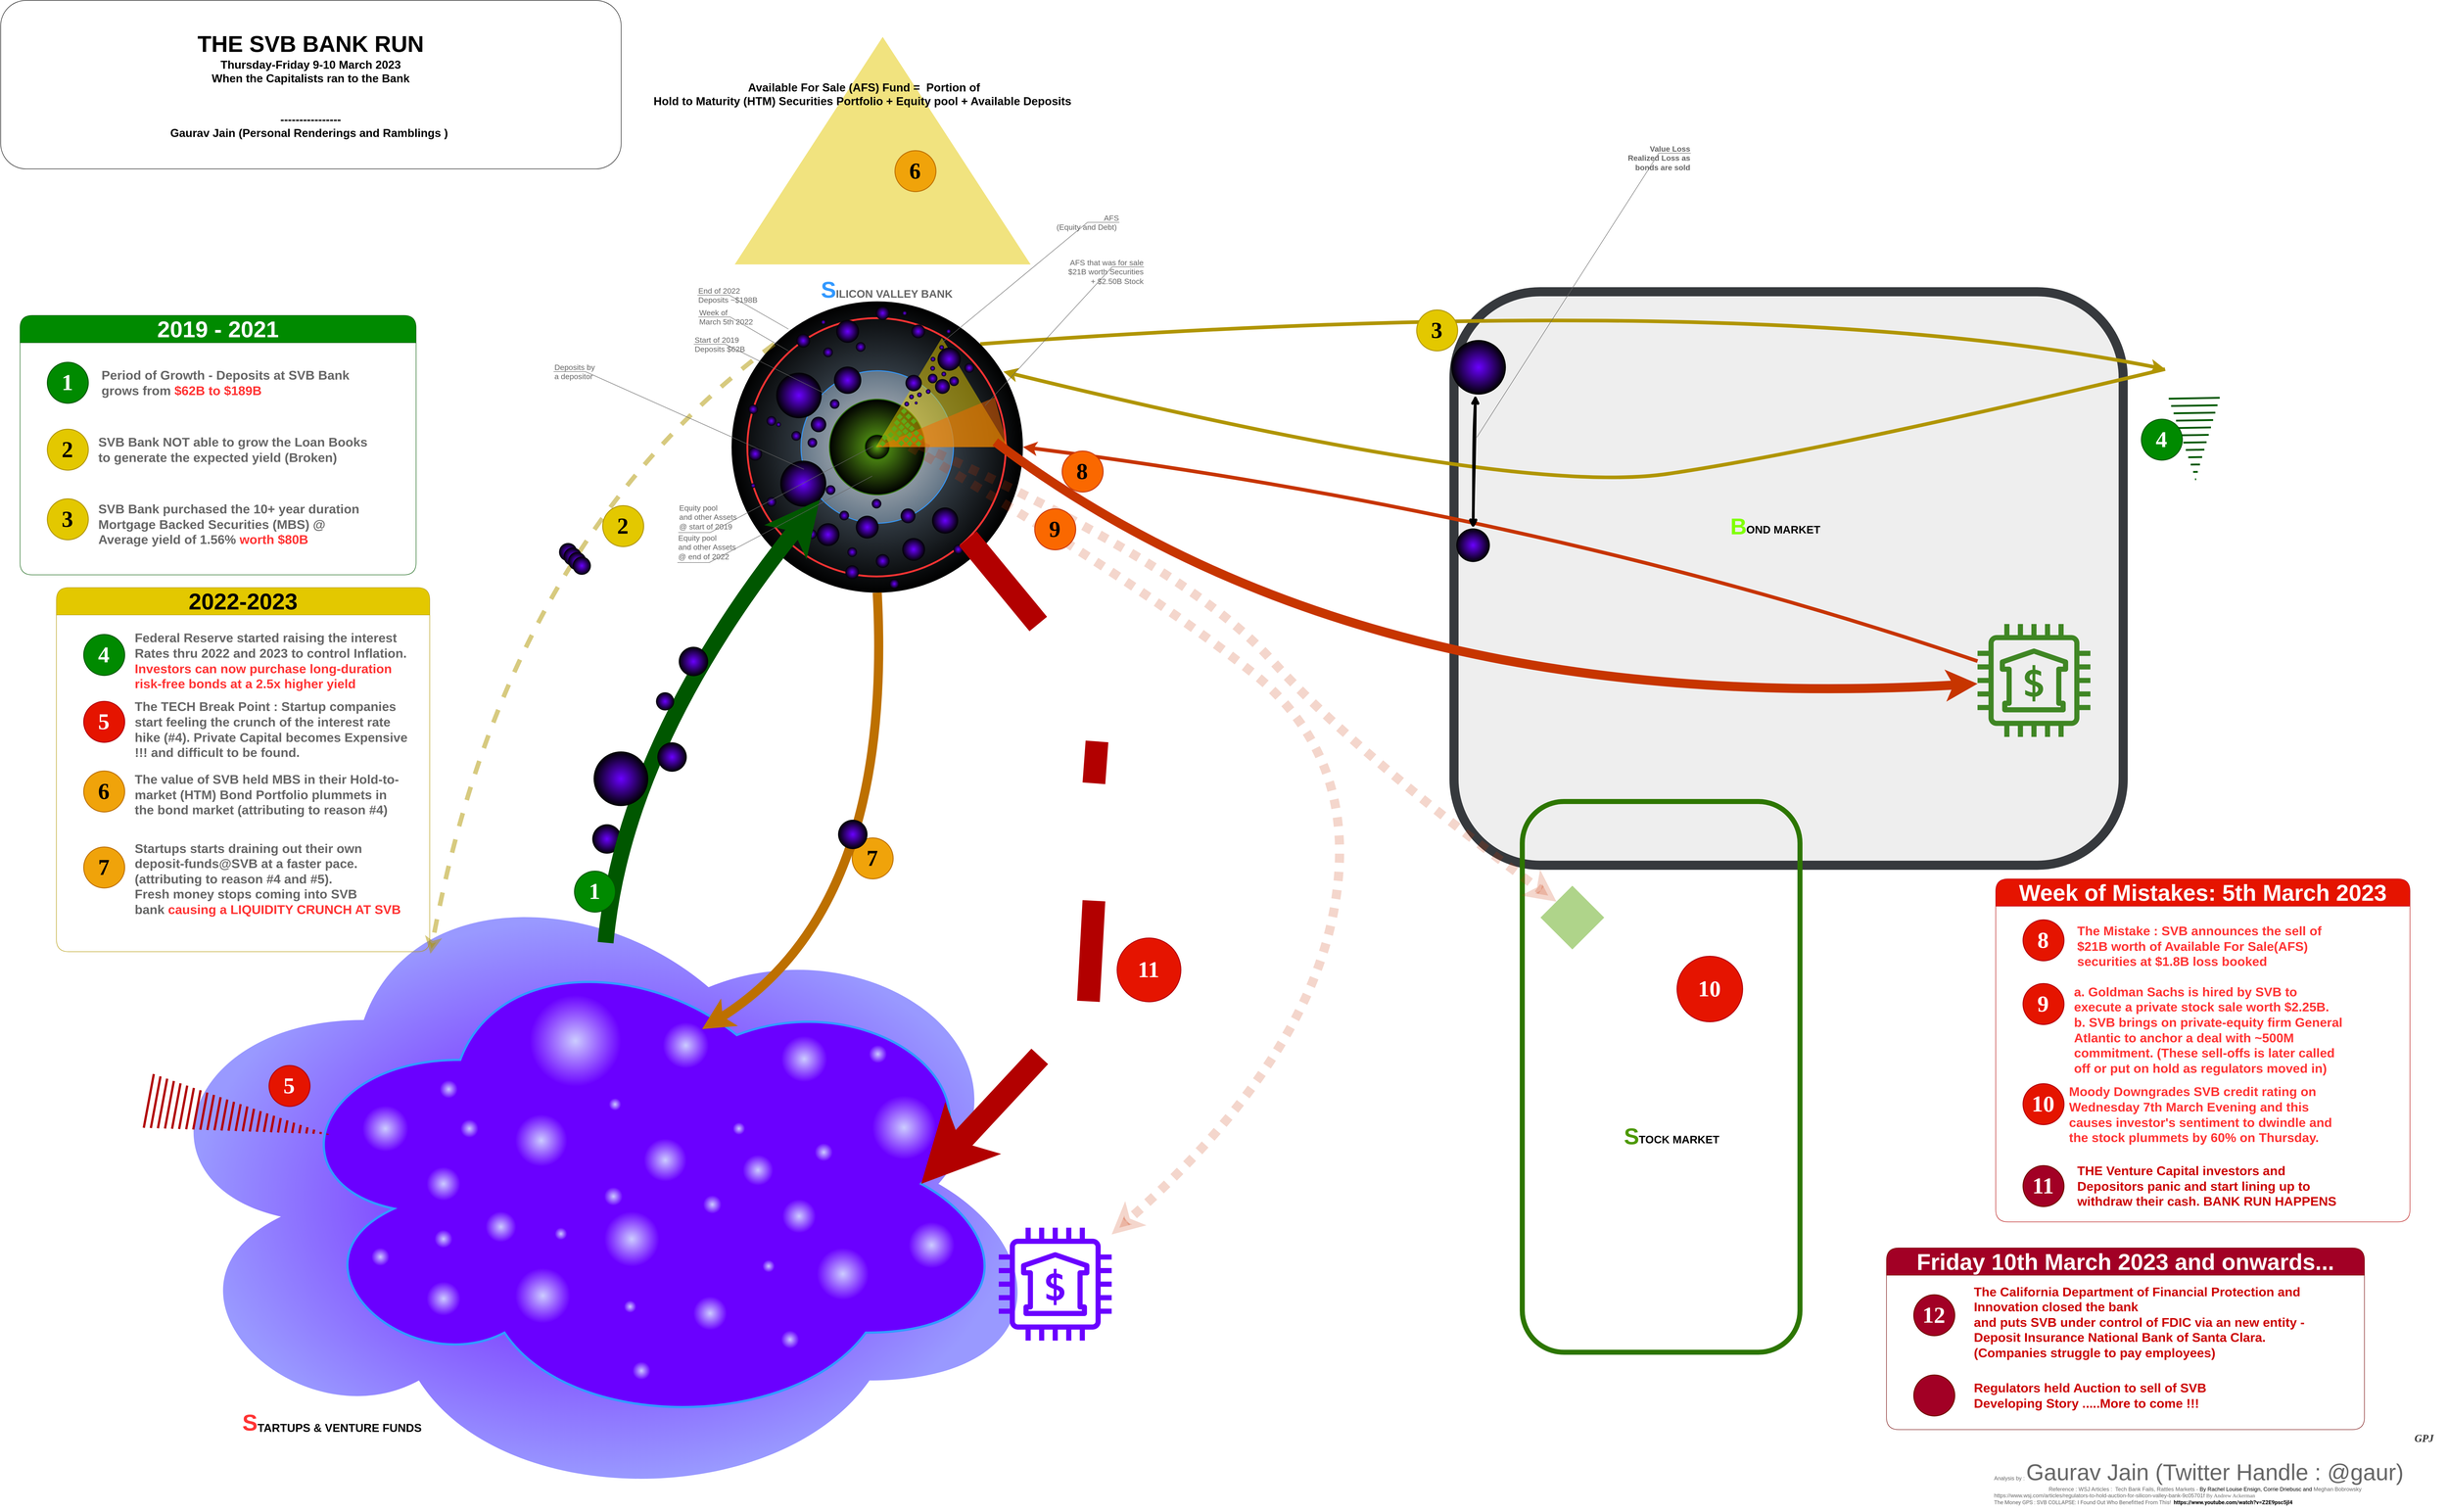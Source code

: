 <mxfile version="21.0.6" type="github">
  <diagram name="Page-1" id="kMf-w3GRgfFCFivAxGPQ">
    <mxGraphModel dx="5035" dy="3670" grid="1" gridSize="10" guides="1" tooltips="1" connect="1" arrows="1" fold="1" page="1" pageScale="1" pageWidth="1100" pageHeight="850" math="0" shadow="0">
      <root>
        <mxCell id="0" />
        <mxCell id="1" parent="0" />
        <mxCell id="ZEVXzhL1KLUuz-FHyzMR-1114" value="" style="verticalLabelPosition=bottom;verticalAlign=top;html=1;shape=mxgraph.basic.acute_triangle;dx=0.5;fillColor=#e3c800;dashed=1;fontColor=#000000;strokeColor=none;strokeWidth=3;opacity=50;" vertex="1" parent="1">
          <mxGeometry x="-1610" y="-2430" width="650" height="500" as="geometry" />
        </mxCell>
        <mxCell id="ZEVXzhL1KLUuz-FHyzMR-67" value="" style="shape=image;verticalLabelPosition=bottom;labelBackgroundColor=default;verticalAlign=top;aspect=fixed;imageAspect=0;image=https://encrypted-tbn0.gstatic.com/images?q=tbn:ANd9GcQPXle-c5BgJws4_W8agK9hNzb8y7gvxqMInA&amp;usqp=CAU;imageBorder=none;" vertex="1" parent="1">
          <mxGeometry x="1617" y="-1890" width="535" height="535" as="geometry" />
        </mxCell>
        <mxCell id="ZEVXzhL1KLUuz-FHyzMR-70" value="" style="rounded=1;whiteSpace=wrap;html=1;fillColor=#eeeeee;strokeColor=#36393d;strokeWidth=20;" vertex="1" parent="1">
          <mxGeometry x="-30" y="-1870" width="1470" height="1260" as="geometry" />
        </mxCell>
        <mxCell id="ZEVXzhL1KLUuz-FHyzMR-212" value="" style="rounded=1;whiteSpace=wrap;html=1;fillColor=none;strokeColor=#2D7600;strokeWidth=11;fontColor=#ffffff;" vertex="1" parent="1">
          <mxGeometry x="120" y="-750" width="610" height="1210" as="geometry" />
        </mxCell>
        <mxCell id="ZEVXzhL1KLUuz-FHyzMR-542" value="" style="endArrow=classic;html=1;curved=1;strokeWidth=8;entryX=0;entryY=0.5;entryDx=0;entryDy=0;fillColor=#e3c800;strokeColor=#B09500;exitX=1;exitY=0;exitDx=0;exitDy=0;" edge="1" parent="1" source="ZEVXzhL1KLUuz-FHyzMR-49" target="ZEVXzhL1KLUuz-FHyzMR-639">
          <mxGeometry width="50" height="50" relative="1" as="geometry">
            <mxPoint x="-330" y="-1550" as="sourcePoint" />
            <mxPoint x="480" y="-1180" as="targetPoint" />
            <Array as="points">
              <mxPoint x="630" y="-1880" />
            </Array>
          </mxGeometry>
        </mxCell>
        <mxCell id="ZEVXzhL1KLUuz-FHyzMR-543" value="" style="endArrow=classic;html=1;exitX=0;exitY=0.5;exitDx=0;exitDy=0;curved=1;strokeWidth=8;fillColor=#e3c800;strokeColor=#B09500;entryX=0.933;entryY=0.241;entryDx=0;entryDy=0;entryPerimeter=0;" edge="1" parent="1" source="ZEVXzhL1KLUuz-FHyzMR-639" target="ZEVXzhL1KLUuz-FHyzMR-49">
          <mxGeometry width="50" height="50" relative="1" as="geometry">
            <mxPoint x="-301" y="-1526" as="sourcePoint" />
            <mxPoint x="-220" y="-1320" as="targetPoint" />
            <Array as="points">
              <mxPoint x="780" y="-1520" />
              <mxPoint x="100" y="-1420" />
            </Array>
          </mxGeometry>
        </mxCell>
        <mxCell id="ZEVXzhL1KLUuz-FHyzMR-639" value="" style="shape=image;html=1;verticalAlign=top;verticalLabelPosition=bottom;labelBackgroundColor=#ffffff;imageAspect=0;aspect=fixed;image=https://cdn1.iconfinder.com/data/icons/science-technology-outline-24-px/24/Atom_atom_bond_electron_molecule_science_-128.png" vertex="1" parent="1">
          <mxGeometry x="1532" y="-1764" width="128" height="128" as="geometry" />
        </mxCell>
        <mxCell id="ZEVXzhL1KLUuz-FHyzMR-640" value="" style="shape=image;html=1;verticalAlign=top;verticalLabelPosition=bottom;labelBackgroundColor=#ffffff;imageAspect=0;aspect=fixed;image=https://cdn1.iconfinder.com/data/icons/science-technology-outline-24-px/24/Atom_atom_bond_electron_molecule_science_-128.png" vertex="1" parent="1">
          <mxGeometry x="1440" y="-1458" width="318" height="318" as="geometry" />
        </mxCell>
        <mxCell id="ZEVXzhL1KLUuz-FHyzMR-740" value="" style="group" vertex="1" connectable="0" parent="1">
          <mxGeometry x="-36" y="-1764" width="130" height="119.98" as="geometry" />
        </mxCell>
        <mxCell id="ZEVXzhL1KLUuz-FHyzMR-741" value="" style="ellipse;whiteSpace=wrap;html=1;aspect=fixed;fillColor=#6a00ff;strokeColor=none;gradientDirection=radial;strokeWidth=3;fontColor=#ffffff;gradientColor=default;" vertex="1" parent="ZEVXzhL1KLUuz-FHyzMR-740">
          <mxGeometry width="119.98" height="119.98" as="geometry" />
        </mxCell>
        <mxCell id="ZEVXzhL1KLUuz-FHyzMR-742" value="" style="shape=image;html=1;verticalAlign=top;verticalLabelPosition=bottom;labelBackgroundColor=#ffffff;imageAspect=0;aspect=fixed;image=https://cdn0.iconfinder.com/data/icons/business-startup-10/50/30-128.png" vertex="1" parent="ZEVXzhL1KLUuz-FHyzMR-740">
          <mxGeometry x="22.987" y="17.976" width="84.028" height="84.028" as="geometry" />
        </mxCell>
        <mxCell id="ZEVXzhL1KLUuz-FHyzMR-790" value="" style="shape=mxgraph.arrows2.wedgeArrowDashed2;html=1;bendable=0;startWidth=56;stepSize=15;rounded=0;fillColor=#008a00;strokeColor=#005700;strokeWidth=4;entryX=0.5;entryY=0;entryDx=0;entryDy=0;exitX=0.5;exitY=1;exitDx=0;exitDy=0;" edge="1" parent="1" source="ZEVXzhL1KLUuz-FHyzMR-639" target="ZEVXzhL1KLUuz-FHyzMR-640">
          <mxGeometry width="100" height="100" relative="1" as="geometry">
            <mxPoint x="1660" y="-1600" as="sourcePoint" />
            <mxPoint x="1670" y="-1380" as="targetPoint" />
            <Array as="points">
              <mxPoint x="1660" y="-1610" />
              <mxPoint x="2090" y="-1890" />
            </Array>
          </mxGeometry>
        </mxCell>
        <mxCell id="ZEVXzhL1KLUuz-FHyzMR-791" value="&lt;font size=&quot;1&quot; style=&quot;&quot;&gt;&lt;b style=&quot;font-size: 50px;&quot;&gt;4&lt;/b&gt;&lt;/font&gt;" style="ellipse;whiteSpace=wrap;html=1;aspect=fixed;strokeWidth=2;fontFamily=Tahoma;spacingBottom=4;spacingRight=2;strokeColor=#005700;fillColor=#008a00;fontColor=#ffffff;" vertex="1" parent="1">
          <mxGeometry x="1480" y="-1590" width="90" height="90" as="geometry" />
        </mxCell>
        <mxCell id="ZEVXzhL1KLUuz-FHyzMR-798" value="" style="endArrow=classic;html=1;strokeWidth=8;fillColor=#fa6800;strokeColor=#C73500;entryX=1;entryY=0.5;entryDx=0;entryDy=0;curved=1;startArrow=none;" edge="1" parent="1" source="ZEVXzhL1KLUuz-FHyzMR-797" target="ZEVXzhL1KLUuz-FHyzMR-49">
          <mxGeometry width="50" height="50" relative="1" as="geometry">
            <mxPoint x="426" y="-1361.482" as="sourcePoint" />
            <mxPoint x="290" y="-964" as="targetPoint" />
            <Array as="points">
              <mxPoint x="180" y="-1380" />
            </Array>
          </mxGeometry>
        </mxCell>
        <mxCell id="ZEVXzhL1KLUuz-FHyzMR-797" value="" style="sketch=0;outlineConnect=0;fontColor=#232F3E;gradientColor=none;fillColor=#3F8624;strokeColor=none;dashed=0;verticalLabelPosition=bottom;verticalAlign=top;align=center;html=1;fontSize=12;fontStyle=0;aspect=fixed;pointerEvents=1;shape=mxgraph.aws4.bank;" vertex="1" parent="1">
          <mxGeometry x="1120" y="-1140" width="248" height="248" as="geometry" />
        </mxCell>
        <mxCell id="ZEVXzhL1KLUuz-FHyzMR-211" value="" style="ellipse;shape=cloud;whiteSpace=wrap;html=1;fillColor=#6a00ff;fontColor=#ffffff;strokeColor=none;strokeWidth=5;gradientColor=#9999FF;gradientDirection=radial;" vertex="1" parent="1">
          <mxGeometry x="-2930" y="-630" width="2020" height="1440" as="geometry" />
        </mxCell>
        <mxCell id="ZEVXzhL1KLUuz-FHyzMR-23" value="" style="ellipse;shape=cloud;whiteSpace=wrap;html=1;fillColor=#6a00ff;fontColor=#ffffff;strokeColor=#3399FF;strokeWidth=5;" vertex="1" parent="1">
          <mxGeometry x="-2618" y="-455" width="1620" height="1090" as="geometry" />
        </mxCell>
        <mxCell id="ZEVXzhL1KLUuz-FHyzMR-8" value="" style="ellipse;whiteSpace=wrap;html=1;aspect=fixed;fillColor=#CCCCFF;strokeColor=none;gradientDirection=radial;strokeWidth=3;fontColor=#ffffff;gradientColor=#6A00FF;" vertex="1" parent="1">
          <mxGeometry x="-1896.621" y="97.452" width="40.347" height="40.347" as="geometry" />
        </mxCell>
        <mxCell id="ZEVXzhL1KLUuz-FHyzMR-9" value="" style="ellipse;whiteSpace=wrap;html=1;aspect=fixed;fillColor=#CCCCFF;strokeColor=none;gradientDirection=radial;strokeWidth=3;fontColor=#ffffff;gradientColor=#6A00FF;" vertex="1" parent="1">
          <mxGeometry x="-1679.379" y="115.23" width="40.347" height="40.347" as="geometry" />
        </mxCell>
        <mxCell id="ZEVXzhL1KLUuz-FHyzMR-10" value="" style="ellipse;whiteSpace=wrap;html=1;aspect=fixed;fillColor=#CCCCFF;strokeColor=none;gradientDirection=radial;strokeWidth=3;fontColor=#ffffff;gradientColor=#6A00FF;" vertex="1" parent="1">
          <mxGeometry x="-1809.724" y="-9.214" width="94.144" height="94.144" as="geometry" />
        </mxCell>
        <mxCell id="ZEVXzhL1KLUuz-FHyzMR-11" value="" style="ellipse;whiteSpace=wrap;html=1;aspect=fixed;fillColor=#CCCCFF;strokeColor=none;gradientDirection=radial;strokeWidth=3;fontColor=#ffffff;gradientColor=#6A00FF;" vertex="1" parent="1">
          <mxGeometry x="-1896.621" y="150.786" width="121.042" height="121.042" as="geometry" />
        </mxCell>
        <mxCell id="ZEVXzhL1KLUuz-FHyzMR-12" value="" style="ellipse;whiteSpace=wrap;html=1;aspect=fixed;fillColor=#CCCCFF;strokeColor=none;gradientDirection=radial;strokeWidth=3;fontColor=#ffffff;gradientColor=#6A00FF;" vertex="1" parent="1">
          <mxGeometry x="-2157.31" y="150.786" width="67.245" height="67.245" as="geometry" />
        </mxCell>
        <mxCell id="ZEVXzhL1KLUuz-FHyzMR-13" value="" style="ellipse;whiteSpace=wrap;html=1;aspect=fixed;fillColor=#CCCCFF;strokeColor=none;gradientDirection=radial;strokeWidth=3;fontColor=#ffffff;gradientColor=#6A00FF;" vertex="1" parent="1">
          <mxGeometry x="-1592.483" y="26.341" width="67.245" height="67.245" as="geometry" />
        </mxCell>
        <mxCell id="ZEVXzhL1KLUuz-FHyzMR-14" value="" style="ellipse;whiteSpace=wrap;html=1;aspect=fixed;fillColor=#CCCCFF;strokeColor=none;gradientDirection=radial;strokeWidth=3;fontColor=#ffffff;gradientColor=#6A00FF;" vertex="1" parent="1">
          <mxGeometry x="-2092.138" y="275.23" width="121.042" height="121.042" as="geometry" />
        </mxCell>
        <mxCell id="ZEVXzhL1KLUuz-FHyzMR-15" value="" style="ellipse;whiteSpace=wrap;html=1;aspect=fixed;fillColor=#CCCCFF;strokeColor=none;gradientDirection=radial;strokeWidth=3;fontColor=#ffffff;gradientColor=#6A00FF;" vertex="1" parent="1">
          <mxGeometry x="-1549.034" y="257.452" width="26.898" height="26.898" as="geometry" />
        </mxCell>
        <mxCell id="ZEVXzhL1KLUuz-FHyzMR-16" value="" style="ellipse;whiteSpace=wrap;html=1;aspect=fixed;fillColor=#CCCCFF;strokeColor=none;gradientDirection=radial;strokeWidth=3;fontColor=#ffffff;gradientColor=#6A00FF;" vertex="1" parent="1">
          <mxGeometry x="-1614.207" y="-44.77" width="26.898" height="26.898" as="geometry" />
        </mxCell>
        <mxCell id="ZEVXzhL1KLUuz-FHyzMR-17" value="" style="ellipse;whiteSpace=wrap;html=1;aspect=fixed;fillColor=#CCCCFF;strokeColor=none;gradientDirection=radial;strokeWidth=3;fontColor=#ffffff;gradientColor=#6A00FF;" vertex="1" parent="1">
          <mxGeometry x="-1853.172" y="346.341" width="26.898" height="26.898" as="geometry" />
        </mxCell>
        <mxCell id="ZEVXzhL1KLUuz-FHyzMR-18" value="" style="ellipse;whiteSpace=wrap;html=1;aspect=fixed;fillColor=#CCCCFF;strokeColor=none;gradientDirection=radial;strokeWidth=3;fontColor=#ffffff;gradientColor=#6A00FF;" vertex="1" parent="1">
          <mxGeometry x="-2005.241" y="186.341" width="26.898" height="26.898" as="geometry" />
        </mxCell>
        <mxCell id="ZEVXzhL1KLUuz-FHyzMR-19" value="" style="ellipse;whiteSpace=wrap;html=1;aspect=fixed;fillColor=#CCCCFF;strokeColor=none;gradientDirection=radial;strokeWidth=3;fontColor=#ffffff;gradientColor=#6A00FF;" vertex="1" parent="1">
          <mxGeometry x="-2092.138" y="-62.548" width="114.317" height="114.317" as="geometry" />
        </mxCell>
        <mxCell id="ZEVXzhL1KLUuz-FHyzMR-20" value="" style="ellipse;whiteSpace=wrap;html=1;aspect=fixed;fillColor=#CCCCFF;strokeColor=none;gradientDirection=radial;strokeWidth=3;fontColor=#ffffff;gradientColor=#6A00FF;" vertex="1" parent="1">
          <mxGeometry x="-1701.103" y="337.452" width="73.97" height="73.97" as="geometry" />
        </mxCell>
        <mxCell id="ZEVXzhL1KLUuz-FHyzMR-21" value="" style="ellipse;whiteSpace=wrap;html=1;aspect=fixed;fillColor=#CCCCFF;strokeColor=none;gradientDirection=radial;strokeWidth=3;fontColor=#ffffff;gradientColor=#6A00FF;" vertex="1" parent="1">
          <mxGeometry x="-1505.586" y="124.119" width="73.97" height="73.97" as="geometry" />
        </mxCell>
        <mxCell id="ZEVXzhL1KLUuz-FHyzMR-22" value="" style="ellipse;whiteSpace=wrap;html=1;aspect=fixed;fillColor=#CCCCFF;strokeColor=none;gradientDirection=radial;strokeWidth=3;fontColor=#ffffff;gradientColor=#6A00FF;" vertex="1" parent="1">
          <mxGeometry x="-1429.552" y="230.786" width="114.317" height="114.317" as="geometry" />
        </mxCell>
        <mxCell id="ZEVXzhL1KLUuz-FHyzMR-31" value="" style="ellipse;whiteSpace=wrap;html=1;aspect=fixed;fillColor=#CCCCFF;strokeColor=none;gradientDirection=radial;strokeWidth=3;fontColor=#ffffff;gradientColor=#6A00FF;" vertex="1" parent="1">
          <mxGeometry x="-2286.76" y="53.01" width="73.97" height="73.97" as="geometry" />
        </mxCell>
        <mxCell id="ZEVXzhL1KLUuz-FHyzMR-32" value="" style="ellipse;whiteSpace=wrap;html=1;aspect=fixed;fillColor=#CCCCFF;strokeColor=none;gradientDirection=radial;strokeWidth=3;fontColor=#ffffff;gradientColor=#6A00FF;" vertex="1" parent="1">
          <mxGeometry x="-1886.405" y="-98.093" width="26.898" height="26.898" as="geometry" />
        </mxCell>
        <mxCell id="ZEVXzhL1KLUuz-FHyzMR-33" value="" style="ellipse;whiteSpace=wrap;html=1;aspect=fixed;fillColor=#CCCCFF;strokeColor=none;gradientDirection=radial;strokeWidth=3;fontColor=#ffffff;gradientColor=#6A00FF;" vertex="1" parent="1">
          <mxGeometry x="-1434.124" y="0.944" width="39.39" height="39.39" as="geometry" />
        </mxCell>
        <mxCell id="ZEVXzhL1KLUuz-FHyzMR-34" value="" style="ellipse;whiteSpace=wrap;html=1;aspect=fixed;fillColor=#CCCCFF;strokeColor=none;gradientDirection=radial;strokeWidth=3;fontColor=#ffffff;gradientColor=#6A00FF;" vertex="1" parent="1">
          <mxGeometry x="-1834.646" y="480.944" width="39.39" height="39.39" as="geometry" />
        </mxCell>
        <mxCell id="ZEVXzhL1KLUuz-FHyzMR-35" value="" style="ellipse;whiteSpace=wrap;html=1;aspect=fixed;fillColor=#CCCCFF;strokeColor=none;gradientDirection=radial;strokeWidth=3;fontColor=#ffffff;gradientColor=#6A00FF;" vertex="1" parent="1">
          <mxGeometry x="-2286.76" y="305.23" width="74.26" height="74.26" as="geometry" />
        </mxCell>
        <mxCell id="ZEVXzhL1KLUuz-FHyzMR-36" value="" style="ellipse;whiteSpace=wrap;html=1;aspect=fixed;fillColor=#CCCCFF;strokeColor=none;gradientDirection=radial;strokeWidth=3;fontColor=#ffffff;gradientColor=#6A00FF;" vertex="1" parent="1">
          <mxGeometry x="-1508.201" y="412.373" width="39.39" height="39.39" as="geometry" />
        </mxCell>
        <mxCell id="ZEVXzhL1KLUuz-FHyzMR-72" value="" style="ellipse;whiteSpace=wrap;html=1;aspect=fixed;fillColor=#CCCCFF;strokeColor=none;gradientDirection=radial;strokeWidth=3;fontColor=#ffffff;gradientColor=#6A00FF;" vertex="1" parent="1">
          <mxGeometry x="-1508" y="-234.77" width="101.04" height="101.04" as="geometry" />
        </mxCell>
        <mxCell id="ZEVXzhL1KLUuz-FHyzMR-73" value="" style="ellipse;whiteSpace=wrap;html=1;aspect=fixed;fillColor=#CCCCFF;strokeColor=none;gradientDirection=radial;strokeWidth=3;fontColor=#ffffff;gradientColor=#6A00FF;" vertex="1" parent="1">
          <mxGeometry x="-2428" y="-81.84" width="101.04" height="101.04" as="geometry" />
        </mxCell>
        <mxCell id="ZEVXzhL1KLUuz-FHyzMR-74" value="" style="ellipse;whiteSpace=wrap;html=1;aspect=fixed;fillColor=#CCCCFF;strokeColor=none;gradientDirection=radial;strokeWidth=3;fontColor=#ffffff;gradientColor=#6A00FF;" vertex="1" parent="1">
          <mxGeometry x="-1768" y="-264.77" width="101.04" height="101.04" as="geometry" />
        </mxCell>
        <mxCell id="ZEVXzhL1KLUuz-FHyzMR-75" value="" style="ellipse;whiteSpace=wrap;html=1;aspect=fixed;fillColor=#CCCCFF;strokeColor=none;gradientDirection=radial;strokeWidth=3;fontColor=#ffffff;gradientColor=#6A00FF;" vertex="1" parent="1">
          <mxGeometry x="-1228" y="174.19" width="101.04" height="101.04" as="geometry" />
        </mxCell>
        <mxCell id="ZEVXzhL1KLUuz-FHyzMR-76" value="" style="ellipse;whiteSpace=wrap;html=1;aspect=fixed;fillColor=#CCCCFF;strokeColor=none;gradientDirection=radial;strokeWidth=3;fontColor=#ffffff;gradientColor=#6A00FF;" vertex="1" parent="1">
          <mxGeometry x="-1308" y="-103.73" width="140" height="140" as="geometry" />
        </mxCell>
        <mxCell id="ZEVXzhL1KLUuz-FHyzMR-77" value="" style="ellipse;whiteSpace=wrap;html=1;aspect=fixed;fillColor=#CCCCFF;strokeColor=none;gradientDirection=radial;strokeWidth=3;fontColor=#ffffff;gradientColor=#6A00FF;" vertex="1" parent="1">
          <mxGeometry x="-1315.234" y="-214.766" width="39.39" height="39.39" as="geometry" />
        </mxCell>
        <mxCell id="ZEVXzhL1KLUuz-FHyzMR-78" value="" style="ellipse;whiteSpace=wrap;html=1;aspect=fixed;fillColor=#CCCCFF;strokeColor=none;gradientDirection=radial;strokeWidth=3;fontColor=#ffffff;gradientColor=#6A00FF;" vertex="1" parent="1">
          <mxGeometry x="-2258.004" y="-137.486" width="39.39" height="39.39" as="geometry" />
        </mxCell>
        <mxCell id="ZEVXzhL1KLUuz-FHyzMR-79" value="" style="ellipse;whiteSpace=wrap;html=1;aspect=fixed;fillColor=#CCCCFF;strokeColor=none;gradientDirection=radial;strokeWidth=3;fontColor=#ffffff;gradientColor=#6A00FF;" vertex="1" parent="1">
          <mxGeometry x="-2408.004" y="230.784" width="39.39" height="39.39" as="geometry" />
        </mxCell>
        <mxCell id="ZEVXzhL1KLUuz-FHyzMR-80" value="" style="ellipse;whiteSpace=wrap;html=1;aspect=fixed;fillColor=#CCCCFF;strokeColor=none;gradientDirection=radial;strokeWidth=3;fontColor=#ffffff;gradientColor=#6A00FF;" vertex="1" parent="1">
          <mxGeometry x="-2269.474" y="191.394" width="39.39" height="39.39" as="geometry" />
        </mxCell>
        <mxCell id="ZEVXzhL1KLUuz-FHyzMR-81" value="" style="ellipse;whiteSpace=wrap;html=1;aspect=fixed;fillColor=#CCCCFF;strokeColor=none;gradientDirection=radial;strokeWidth=3;fontColor=#ffffff;gradientColor=#6A00FF;" vertex="1" parent="1">
          <mxGeometry x="-2212.504" y="-51.016" width="39.39" height="39.39" as="geometry" />
        </mxCell>
        <mxCell id="ZEVXzhL1KLUuz-FHyzMR-71" value="" style="ellipse;whiteSpace=wrap;html=1;aspect=fixed;fillColor=#CCCCFF;strokeColor=none;gradientDirection=radial;strokeWidth=3;fontColor=#ffffff;gradientColor=#6A00FF;" vertex="1" parent="1">
          <mxGeometry x="-2060.55" y="-324.77" width="201.04" height="201.04" as="geometry" />
        </mxCell>
        <mxCell id="ZEVXzhL1KLUuz-FHyzMR-730" value="" style="group" vertex="1" connectable="0" parent="1">
          <mxGeometry x="-1922.99" y="-700" width="70" height="80" as="geometry" />
        </mxCell>
        <mxCell id="ZEVXzhL1KLUuz-FHyzMR-731" value="" style="ellipse;whiteSpace=wrap;html=1;aspect=fixed;fillColor=#6a00ff;strokeColor=none;gradientDirection=radial;strokeWidth=3;fontColor=#ffffff;gradientColor=default;" vertex="1" parent="ZEVXzhL1KLUuz-FHyzMR-730">
          <mxGeometry width="64.605" height="64.605" as="geometry" />
        </mxCell>
        <mxCell id="ZEVXzhL1KLUuz-FHyzMR-732" value="" style="shape=image;html=1;verticalAlign=top;verticalLabelPosition=bottom;labelBackgroundColor=#ffffff;imageAspect=0;aspect=fixed;image=https://cdn0.iconfinder.com/data/icons/business-startup-10/50/30-128.png" vertex="1" parent="ZEVXzhL1KLUuz-FHyzMR-730">
          <mxGeometry x="10.488" y="11.986" width="45.246" height="45.246" as="geometry" />
        </mxCell>
        <mxCell id="ZEVXzhL1KLUuz-FHyzMR-210" value="" style="group" vertex="1" connectable="0" parent="1">
          <mxGeometry x="-1620" y="-1830" width="643" height="641.13" as="geometry" />
        </mxCell>
        <mxCell id="ZEVXzhL1KLUuz-FHyzMR-69" value="" style="group" vertex="1" connectable="0" parent="ZEVXzhL1KLUuz-FHyzMR-210">
          <mxGeometry y="-18.87" width="643" height="641.13" as="geometry" />
        </mxCell>
        <mxCell id="ZEVXzhL1KLUuz-FHyzMR-49" value="" style="ellipse;whiteSpace=wrap;html=1;aspect=fixed;fillColor=#647687;strokeColor=none;fontColor=#ffffff;strokeWidth=4;gradientDirection=radial;gradientColor=default;" vertex="1" parent="ZEVXzhL1KLUuz-FHyzMR-69">
          <mxGeometry x="3" width="640" height="640" as="geometry" />
        </mxCell>
        <mxCell id="ZEVXzhL1KLUuz-FHyzMR-198" value="" style="ellipse;whiteSpace=wrap;html=1;aspect=fixed;fillColor=none;strokeColor=#FF3333;fontColor=#ffffff;strokeWidth=4;gradientDirection=radial;" vertex="1" parent="ZEVXzhL1KLUuz-FHyzMR-69">
          <mxGeometry x="37.75" y="36.82" width="567.5" height="567.5" as="geometry" />
        </mxCell>
        <mxCell id="ZEVXzhL1KLUuz-FHyzMR-52" value="" style="ellipse;whiteSpace=wrap;html=1;aspect=fixed;fillColor=#CCCCCC;strokeColor=#3399FF;strokeWidth=2;gradientDirection=radial;fontColor=#ffffff;gradientColor=#647687;" vertex="1" parent="ZEVXzhL1KLUuz-FHyzMR-69">
          <mxGeometry x="155.5" y="152.5" width="335" height="335" as="geometry" />
        </mxCell>
        <mxCell id="ZEVXzhL1KLUuz-FHyzMR-51" value="" style="ellipse;whiteSpace=wrap;html=1;aspect=fixed;fillColor=#60a917;strokeColor=#2D7600;fontColor=#ffffff;strokeWidth=2;gradientDirection=radial;gradientColor=default;" vertex="1" parent="ZEVXzhL1KLUuz-FHyzMR-69">
          <mxGeometry x="218" y="215" width="210" height="210" as="geometry" />
        </mxCell>
        <mxCell id="ZEVXzhL1KLUuz-FHyzMR-47" value="" style="ellipse;whiteSpace=wrap;html=1;aspect=fixed;fillColor=#60a917;strokeColor=#2D7600;fontColor=#ffffff;strokeWidth=2;gradientDirection=radial;gradientColor=default;" vertex="1" parent="ZEVXzhL1KLUuz-FHyzMR-69">
          <mxGeometry x="295.5" y="292.5" width="55" height="55" as="geometry" />
        </mxCell>
        <mxCell id="ZEVXzhL1KLUuz-FHyzMR-55" value="" style="verticalLabelPosition=bottom;verticalAlign=top;html=1;shape=mxgraph.basic.acute_triangle;dx=0.5;fillColor=#e3c800;dashed=1;fontColor=#000000;strokeColor=none;strokeWidth=3;opacity=50;" vertex="1" parent="ZEVXzhL1KLUuz-FHyzMR-69">
          <mxGeometry x="320" y="80" width="290" height="240" as="geometry" />
        </mxCell>
        <mxCell id="ZEVXzhL1KLUuz-FHyzMR-83" value="" style="ellipse;whiteSpace=wrap;html=1;aspect=fixed;fillColor=#6a00ff;strokeColor=none;gradientDirection=radial;strokeWidth=3;fontColor=#ffffff;gradientColor=default;" vertex="1" parent="ZEVXzhL1KLUuz-FHyzMR-69">
          <mxGeometry x="455.48" y="101.46" width="51.04" height="51.04" as="geometry" />
        </mxCell>
        <mxCell id="ZEVXzhL1KLUuz-FHyzMR-85" value="" style="ellipse;whiteSpace=wrap;html=1;aspect=fixed;fillColor=#6a00ff;strokeColor=none;gradientDirection=radial;strokeWidth=3;fontColor=#ffffff;gradientColor=default;" vertex="1" parent="ZEVXzhL1KLUuz-FHyzMR-69">
          <mxGeometry x="134.46" y="285" width="21.04" height="21.04" as="geometry" />
        </mxCell>
        <mxCell id="ZEVXzhL1KLUuz-FHyzMR-86" value="" style="ellipse;whiteSpace=wrap;html=1;aspect=fixed;fillColor=#6A00FF;strokeColor=none;gradientDirection=radial;strokeWidth=3;fontColor=#ffffff;gradientColor=default;" vertex="1" parent="ZEVXzhL1KLUuz-FHyzMR-69">
          <mxGeometry x="110" y="350" width="101.04" height="101.04" as="geometry" />
        </mxCell>
        <mxCell id="ZEVXzhL1KLUuz-FHyzMR-88" value="" style="ellipse;whiteSpace=wrap;html=1;aspect=fixed;fillColor=#6a00ff;strokeColor=none;gradientDirection=radial;strokeWidth=3;fontColor=#ffffff;gradientColor=default;" vertex="1" parent="ZEVXzhL1KLUuz-FHyzMR-69">
          <mxGeometry x="170.0" y="299.96" width="21.04" height="21.04" as="geometry" />
        </mxCell>
        <mxCell id="ZEVXzhL1KLUuz-FHyzMR-89" value="" style="ellipse;whiteSpace=wrap;html=1;aspect=fixed;fillColor=#6a00ff;strokeColor=none;gradientDirection=radial;strokeWidth=3;fontColor=#ffffff;gradientColor=default;" vertex="1" parent="ZEVXzhL1KLUuz-FHyzMR-69">
          <mxGeometry x="481.21" y="164.96" width="21.04" height="21.04" as="geometry" />
        </mxCell>
        <mxCell id="ZEVXzhL1KLUuz-FHyzMR-90" value="" style="ellipse;whiteSpace=wrap;html=1;aspect=fixed;fillColor=#6a00ff;strokeColor=none;gradientDirection=radial;strokeWidth=3;fontColor=#ffffff;gradientColor=default;" vertex="1" parent="ZEVXzhL1KLUuz-FHyzMR-69">
          <mxGeometry x="384.98" y="161.46" width="36.04" height="36.04" as="geometry" />
        </mxCell>
        <mxCell id="ZEVXzhL1KLUuz-FHyzMR-95" value="" style="ellipse;whiteSpace=wrap;html=1;aspect=fixed;fillColor=#6a00ff;strokeColor=none;gradientDirection=radial;strokeWidth=3;fontColor=#ffffff;gradientColor=default;" vertex="1" parent="ZEVXzhL1KLUuz-FHyzMR-69">
          <mxGeometry x="450" y="170.7" width="32.56" height="32.56" as="geometry" />
        </mxCell>
        <mxCell id="ZEVXzhL1KLUuz-FHyzMR-98" value="" style="ellipse;whiteSpace=wrap;html=1;aspect=fixed;fillColor=#6a00ff;strokeColor=none;gradientDirection=radial;strokeWidth=3;fontColor=#ffffff;gradientColor=default;" vertex="1" parent="ZEVXzhL1KLUuz-FHyzMR-69">
          <mxGeometry x="228" y="143.26" width="60" height="60" as="geometry" />
        </mxCell>
        <mxCell id="ZEVXzhL1KLUuz-FHyzMR-99" value="" style="ellipse;whiteSpace=wrap;html=1;aspect=fixed;fillColor=#6a00ff;strokeColor=none;gradientDirection=radial;strokeWidth=3;fontColor=#ffffff;gradientColor=default;" vertex="1" parent="ZEVXzhL1KLUuz-FHyzMR-69">
          <mxGeometry x="101.04" y="156.78" width="99.98" height="99.98" as="geometry" />
        </mxCell>
        <mxCell id="ZEVXzhL1KLUuz-FHyzMR-101" value="" style="ellipse;whiteSpace=wrap;html=1;aspect=fixed;fillColor=#6a00ff;strokeColor=none;gradientDirection=radial;strokeWidth=3;fontColor=#ffffff;gradientColor=default;" vertex="1" parent="ZEVXzhL1KLUuz-FHyzMR-69">
          <mxGeometry x="40" y="320" width="30" height="30" as="geometry" />
        </mxCell>
        <mxCell id="ZEVXzhL1KLUuz-FHyzMR-103" value="" style="ellipse;whiteSpace=wrap;html=1;aspect=fixed;fillColor=#6a00ff;strokeColor=none;gradientDirection=radial;strokeWidth=3;fontColor=#ffffff;gradientColor=default;" vertex="1" parent="ZEVXzhL1KLUuz-FHyzMR-69">
          <mxGeometry x="190" y="487.5" width="50" height="50" as="geometry" />
        </mxCell>
        <mxCell id="ZEVXzhL1KLUuz-FHyzMR-104" value="" style="ellipse;whiteSpace=wrap;html=1;aspect=fixed;fillColor=#6a00ff;strokeColor=none;gradientDirection=radial;strokeWidth=3;fontColor=#ffffff;gradientColor=default;" vertex="1" parent="ZEVXzhL1KLUuz-FHyzMR-69">
          <mxGeometry x="378" y="520" width="50" height="50" as="geometry" />
        </mxCell>
        <mxCell id="ZEVXzhL1KLUuz-FHyzMR-105" value="" style="ellipse;whiteSpace=wrap;html=1;aspect=fixed;fillColor=#6a00ff;strokeColor=none;gradientDirection=radial;strokeWidth=3;fontColor=#ffffff;gradientColor=default;" vertex="1" parent="ZEVXzhL1KLUuz-FHyzMR-69">
          <mxGeometry x="233" y="41" width="50" height="50" as="geometry" />
        </mxCell>
        <mxCell id="ZEVXzhL1KLUuz-FHyzMR-106" value="" style="ellipse;whiteSpace=wrap;html=1;aspect=fixed;fillColor=#6a00ff;strokeColor=none;gradientDirection=radial;strokeWidth=3;fontColor=#ffffff;gradientColor=default;" vertex="1" parent="ZEVXzhL1KLUuz-FHyzMR-69">
          <mxGeometry x="398" y="51" width="30" height="30" as="geometry" />
        </mxCell>
        <mxCell id="ZEVXzhL1KLUuz-FHyzMR-107" value="" style="ellipse;whiteSpace=wrap;html=1;aspect=fixed;fillColor=#6a00ff;strokeColor=none;gradientDirection=radial;strokeWidth=3;fontColor=#ffffff;gradientColor=default;" vertex="1" parent="ZEVXzhL1KLUuz-FHyzMR-69">
          <mxGeometry x="253" y="580" width="30" height="30" as="geometry" />
        </mxCell>
        <mxCell id="ZEVXzhL1KLUuz-FHyzMR-108" value="" style="ellipse;whiteSpace=wrap;html=1;aspect=fixed;fillColor=#6a00ff;strokeColor=none;gradientDirection=radial;strokeWidth=3;fontColor=#ffffff;gradientColor=default;" vertex="1" parent="ZEVXzhL1KLUuz-FHyzMR-69">
          <mxGeometry x="320" y="11" width="30" height="30" as="geometry" />
        </mxCell>
        <mxCell id="ZEVXzhL1KLUuz-FHyzMR-109" value="" style="ellipse;whiteSpace=wrap;html=1;aspect=fixed;fillColor=#6a00ff;strokeColor=none;gradientDirection=radial;strokeWidth=3;fontColor=#ffffff;gradientColor=default;" vertex="1" parent="ZEVXzhL1KLUuz-FHyzMR-69">
          <mxGeometry x="145.52" y="71.46" width="30" height="30" as="geometry" />
        </mxCell>
        <mxCell id="ZEVXzhL1KLUuz-FHyzMR-143" value="" style="ellipse;whiteSpace=wrap;html=1;aspect=fixed;fillColor=#6a00ff;strokeColor=none;gradientDirection=radial;strokeWidth=3;fontColor=#ffffff;gradientColor=default;" vertex="1" parent="ZEVXzhL1KLUuz-FHyzMR-69">
          <mxGeometry x="490.5" y="534.48" width="21.04" height="21.04" as="geometry" />
        </mxCell>
        <mxCell id="ZEVXzhL1KLUuz-FHyzMR-144" value="" style="ellipse;whiteSpace=wrap;html=1;aspect=fixed;fillColor=#6a00ff;strokeColor=none;gradientDirection=radial;strokeWidth=3;fontColor=#ffffff;gradientColor=default;" vertex="1" parent="ZEVXzhL1KLUuz-FHyzMR-69">
          <mxGeometry x="310.98" y="434" width="21.04" height="21.04" as="geometry" />
        </mxCell>
        <mxCell id="ZEVXzhL1KLUuz-FHyzMR-145" value="" style="ellipse;whiteSpace=wrap;html=1;aspect=fixed;fillColor=#6a00ff;strokeColor=none;gradientDirection=radial;strokeWidth=3;fontColor=#ffffff;gradientColor=default;" vertex="1" parent="ZEVXzhL1KLUuz-FHyzMR-69">
          <mxGeometry x="240" y="460" width="21.04" height="21.04" as="geometry" />
        </mxCell>
        <mxCell id="ZEVXzhL1KLUuz-FHyzMR-146" value="" style="ellipse;whiteSpace=wrap;html=1;aspect=fixed;fillColor=#6a00ff;strokeColor=none;gradientDirection=radial;strokeWidth=3;fontColor=#ffffff;gradientColor=default;" vertex="1" parent="ZEVXzhL1KLUuz-FHyzMR-69">
          <mxGeometry x="80" y="430.0" width="21.04" height="21.04" as="geometry" />
        </mxCell>
        <mxCell id="ZEVXzhL1KLUuz-FHyzMR-147" value="" style="ellipse;whiteSpace=wrap;html=1;aspect=fixed;fillColor=#6a00ff;strokeColor=none;gradientDirection=radial;strokeWidth=3;fontColor=#ffffff;gradientColor=default;" vertex="1" parent="ZEVXzhL1KLUuz-FHyzMR-69">
          <mxGeometry x="177.02" y="253.51" width="34.02" height="34.02" as="geometry" />
        </mxCell>
        <mxCell id="ZEVXzhL1KLUuz-FHyzMR-149" value="" style="ellipse;whiteSpace=wrap;html=1;aspect=fixed;fillColor=#6a00ff;strokeColor=none;gradientDirection=radial;strokeWidth=3;fontColor=#ffffff;gradientColor=default;" vertex="1" parent="ZEVXzhL1KLUuz-FHyzMR-69">
          <mxGeometry x="374.4" y="454.94" width="32.56" height="32.56" as="geometry" />
        </mxCell>
        <mxCell id="ZEVXzhL1KLUuz-FHyzMR-151" value="" style="ellipse;whiteSpace=wrap;html=1;aspect=fixed;fillColor=#6a00ff;strokeColor=none;gradientDirection=radial;strokeWidth=3;fontColor=#ffffff;gradientColor=default;" vertex="1" parent="ZEVXzhL1KLUuz-FHyzMR-69">
          <mxGeometry x="350" y="610" width="21.04" height="21.04" as="geometry" />
        </mxCell>
        <mxCell id="ZEVXzhL1KLUuz-FHyzMR-152" value="" style="ellipse;whiteSpace=wrap;html=1;aspect=fixed;fillColor=#6a00ff;strokeColor=none;gradientDirection=radial;strokeWidth=3;fontColor=#ffffff;gradientColor=default;" vertex="1" parent="ZEVXzhL1KLUuz-FHyzMR-69">
          <mxGeometry x="40" y="226.52" width="21.04" height="21.04" as="geometry" />
        </mxCell>
        <mxCell id="ZEVXzhL1KLUuz-FHyzMR-153" value="" style="ellipse;whiteSpace=wrap;html=1;aspect=fixed;fillColor=#6a00ff;strokeColor=none;gradientDirection=radial;strokeWidth=3;fontColor=#ffffff;gradientColor=default;" vertex="1" parent="ZEVXzhL1KLUuz-FHyzMR-69">
          <mxGeometry x="218.96" y="215" width="21.04" height="21.04" as="geometry" />
        </mxCell>
        <mxCell id="ZEVXzhL1KLUuz-FHyzMR-154" value="" style="ellipse;whiteSpace=wrap;html=1;aspect=fixed;fillColor=#6a00ff;strokeColor=none;gradientDirection=radial;strokeWidth=3;fontColor=#ffffff;gradientColor=default;" vertex="1" parent="ZEVXzhL1KLUuz-FHyzMR-69">
          <mxGeometry x="210" y="403.96" width="21.04" height="21.04" as="geometry" />
        </mxCell>
        <mxCell id="ZEVXzhL1KLUuz-FHyzMR-157" value="" style="ellipse;whiteSpace=wrap;html=1;aspect=fixed;fillColor=#6a00ff;strokeColor=none;gradientDirection=radial;strokeWidth=3;fontColor=#ffffff;gradientColor=default;" vertex="1" parent="ZEVXzhL1KLUuz-FHyzMR-69">
          <mxGeometry x="320" y="555.52" width="30" height="30" as="geometry" />
        </mxCell>
        <mxCell id="ZEVXzhL1KLUuz-FHyzMR-158" value="" style="ellipse;whiteSpace=wrap;html=1;aspect=fixed;fillColor=#6a00ff;strokeColor=none;gradientDirection=radial;strokeWidth=3;fontColor=#ffffff;gradientColor=default;" vertex="1" parent="ZEVXzhL1KLUuz-FHyzMR-69">
          <mxGeometry x="276" y="471.04" width="50" height="50" as="geometry" />
        </mxCell>
        <mxCell id="ZEVXzhL1KLUuz-FHyzMR-159" value="" style="ellipse;whiteSpace=wrap;html=1;aspect=fixed;fillColor=#6a00ff;strokeColor=none;gradientDirection=radial;strokeWidth=3;fontColor=#ffffff;gradientColor=default;" vertex="1" parent="ZEVXzhL1KLUuz-FHyzMR-69">
          <mxGeometry x="257.48" y="540.46" width="21.04" height="21.04" as="geometry" />
        </mxCell>
        <mxCell id="ZEVXzhL1KLUuz-FHyzMR-160" value="" style="ellipse;whiteSpace=wrap;html=1;aspect=fixed;fillColor=#6a00ff;strokeColor=none;gradientDirection=radial;strokeWidth=3;fontColor=#ffffff;gradientColor=default;" vertex="1" parent="ZEVXzhL1KLUuz-FHyzMR-69">
          <mxGeometry x="276" y="89.66" width="21.04" height="21.04" as="geometry" />
        </mxCell>
        <mxCell id="ZEVXzhL1KLUuz-FHyzMR-161" value="" style="ellipse;whiteSpace=wrap;html=1;aspect=fixed;fillColor=#6a00ff;strokeColor=none;gradientDirection=radial;strokeWidth=3;fontColor=#ffffff;gradientColor=default;" vertex="1" parent="ZEVXzhL1KLUuz-FHyzMR-69">
          <mxGeometry x="168.96" y="501.04" width="21.04" height="21.04" as="geometry" />
        </mxCell>
        <mxCell id="ZEVXzhL1KLUuz-FHyzMR-162" value="" style="ellipse;whiteSpace=wrap;html=1;aspect=fixed;fillColor=#6a00ff;strokeColor=none;gradientDirection=radial;strokeWidth=3;fontColor=#ffffff;gradientColor=default;" vertex="1" parent="ZEVXzhL1KLUuz-FHyzMR-69">
          <mxGeometry x="80.0" y="252.22" width="21.04" height="21.04" as="geometry" />
        </mxCell>
        <mxCell id="ZEVXzhL1KLUuz-FHyzMR-164" value="" style="ellipse;whiteSpace=wrap;html=1;aspect=fixed;fillColor=#6a00ff;strokeColor=none;gradientDirection=radial;strokeWidth=3;fontColor=#ffffff;gradientColor=default;" vertex="1" parent="ZEVXzhL1KLUuz-FHyzMR-69">
          <mxGeometry x="382.56" y="220.28" width="10.48" height="10.48" as="geometry" />
        </mxCell>
        <mxCell id="ZEVXzhL1KLUuz-FHyzMR-165" value="" style="ellipse;whiteSpace=wrap;html=1;aspect=fixed;fillColor=#6a00ff;strokeColor=none;gradientDirection=radial;strokeWidth=3;fontColor=#ffffff;gradientColor=default;" vertex="1" parent="ZEVXzhL1KLUuz-FHyzMR-69">
          <mxGeometry x="464" y="154.48" width="10.48" height="10.48" as="geometry" />
        </mxCell>
        <mxCell id="ZEVXzhL1KLUuz-FHyzMR-166" value="" style="ellipse;whiteSpace=wrap;html=1;aspect=fixed;fillColor=#6a00ff;strokeColor=none;gradientDirection=radial;strokeWidth=3;fontColor=#ffffff;gradientColor=default;" vertex="1" parent="ZEVXzhL1KLUuz-FHyzMR-69">
          <mxGeometry x="474.48" y="60.76" width="10.48" height="10.48" as="geometry" />
        </mxCell>
        <mxCell id="ZEVXzhL1KLUuz-FHyzMR-168" value="" style="ellipse;whiteSpace=wrap;html=1;aspect=fixed;fillColor=#6a00ff;strokeColor=none;gradientDirection=radial;strokeWidth=3;fontColor=#ffffff;gradientColor=default;" vertex="1" parent="ZEVXzhL1KLUuz-FHyzMR-69">
          <mxGeometry x="410.54" y="200.0" width="10.48" height="10.48" as="geometry" />
        </mxCell>
        <mxCell id="ZEVXzhL1KLUuz-FHyzMR-169" value="" style="ellipse;whiteSpace=wrap;html=1;aspect=fixed;fillColor=#6a00ff;strokeColor=none;gradientDirection=radial;strokeWidth=3;fontColor=#ffffff;gradientColor=default;" vertex="1" parent="ZEVXzhL1KLUuz-FHyzMR-69">
          <mxGeometry x="378" y="20.76" width="10.48" height="10.48" as="geometry" />
        </mxCell>
        <mxCell id="ZEVXzhL1KLUuz-FHyzMR-170" value="" style="ellipse;whiteSpace=wrap;html=1;aspect=fixed;fillColor=#6a00ff;strokeColor=none;gradientDirection=radial;strokeWidth=3;fontColor=#ffffff;gradientColor=default;" vertex="1" parent="ZEVXzhL1KLUuz-FHyzMR-69">
          <mxGeometry x="199.5" y="40.52" width="10.48" height="10.48" as="geometry" />
        </mxCell>
        <mxCell id="ZEVXzhL1KLUuz-FHyzMR-171" value="" style="ellipse;whiteSpace=wrap;html=1;aspect=fixed;fillColor=#6a00ff;strokeColor=none;gradientDirection=radial;strokeWidth=3;fontColor=#ffffff;gradientColor=default;" vertex="1" parent="ZEVXzhL1KLUuz-FHyzMR-69">
          <mxGeometry x="101.04" y="265.28" width="10.48" height="10.48" as="geometry" />
        </mxCell>
        <mxCell id="ZEVXzhL1KLUuz-FHyzMR-172" value="" style="ellipse;whiteSpace=wrap;html=1;aspect=fixed;fillColor=#6a00ff;strokeColor=none;gradientDirection=radial;strokeWidth=3;fontColor=#ffffff;gradientColor=default;" vertex="1" parent="ZEVXzhL1KLUuz-FHyzMR-69">
          <mxGeometry x="45.28" y="399.52" width="10.48" height="10.48" as="geometry" />
        </mxCell>
        <mxCell id="ZEVXzhL1KLUuz-FHyzMR-173" value="" style="rhombus;whiteSpace=wrap;html=1;aspect=fixed;fillColor=#60a917;fontColor=#ffffff;strokeColor=none;" vertex="1" parent="ZEVXzhL1KLUuz-FHyzMR-69">
          <mxGeometry x="375" y="234.8" width="13.24" height="13.24" as="geometry" />
        </mxCell>
        <mxCell id="ZEVXzhL1KLUuz-FHyzMR-176" value="" style="rhombus;whiteSpace=wrap;html=1;aspect=fixed;fillColor=#60a917;fontColor=#ffffff;strokeColor=none;" vertex="1" parent="ZEVXzhL1KLUuz-FHyzMR-69">
          <mxGeometry x="375.24" y="256.76" width="13.24" height="13.24" as="geometry" />
        </mxCell>
        <mxCell id="ZEVXzhL1KLUuz-FHyzMR-180" value="" style="rhombus;whiteSpace=wrap;html=1;aspect=fixed;fillColor=#60a917;fontColor=#ffffff;strokeColor=none;" vertex="1" parent="ZEVXzhL1KLUuz-FHyzMR-69">
          <mxGeometry x="365.76" y="247.18" width="13.24" height="13.24" as="geometry" />
        </mxCell>
        <mxCell id="ZEVXzhL1KLUuz-FHyzMR-181" value="" style="rhombus;whiteSpace=wrap;html=1;aspect=fixed;fillColor=#60a917;fontColor=#ffffff;strokeColor=none;" vertex="1" parent="ZEVXzhL1KLUuz-FHyzMR-69">
          <mxGeometry x="359.66" y="260.02" width="13.24" height="13.24" as="geometry" />
        </mxCell>
        <mxCell id="ZEVXzhL1KLUuz-FHyzMR-187" value="" style="rhombus;whiteSpace=wrap;html=1;aspect=fixed;fillColor=#60a917;fontColor=#ffffff;strokeColor=none;" vertex="1" parent="ZEVXzhL1KLUuz-FHyzMR-69">
          <mxGeometry x="353.9" y="273.26" width="13.24" height="13.24" as="geometry" />
        </mxCell>
        <mxCell id="ZEVXzhL1KLUuz-FHyzMR-191" value="" style="rhombus;whiteSpace=wrap;html=1;aspect=fixed;fillColor=#60a917;fontColor=#ffffff;strokeColor=none;" vertex="1" parent="ZEVXzhL1KLUuz-FHyzMR-69">
          <mxGeometry x="346.1" y="286.5" width="13.24" height="13.24" as="geometry" />
        </mxCell>
        <mxCell id="ZEVXzhL1KLUuz-FHyzMR-195" value="" style="rhombus;whiteSpace=wrap;html=1;aspect=fixed;fillColor=#60a917;fontColor=#ffffff;strokeColor=none;" vertex="1" parent="ZEVXzhL1KLUuz-FHyzMR-69">
          <mxGeometry x="396.38" y="256.76" width="13.24" height="13.24" as="geometry" />
        </mxCell>
        <mxCell id="ZEVXzhL1KLUuz-FHyzMR-188" value="" style="rhombus;whiteSpace=wrap;html=1;aspect=fixed;fillColor=#60a917;fontColor=#ffffff;strokeColor=none;" vertex="1" parent="ZEVXzhL1KLUuz-FHyzMR-69">
          <mxGeometry x="384.98" y="246.26" width="13.24" height="13.24" as="geometry" />
        </mxCell>
        <mxCell id="ZEVXzhL1KLUuz-FHyzMR-197" value="" style="rhombus;whiteSpace=wrap;html=1;aspect=fixed;fillColor=#60a917;fontColor=#ffffff;strokeColor=none;" vertex="1" parent="ZEVXzhL1KLUuz-FHyzMR-69">
          <mxGeometry x="378" y="279.26" width="13.24" height="13.24" as="geometry" />
        </mxCell>
        <mxCell id="ZEVXzhL1KLUuz-FHyzMR-200" value="" style="ellipse;whiteSpace=wrap;html=1;aspect=fixed;fillColor=#6a00ff;strokeColor=none;gradientDirection=radial;strokeWidth=3;fontColor=#ffffff;gradientColor=default;" vertex="1" parent="ZEVXzhL1KLUuz-FHyzMR-69">
          <mxGeometry x="434.24" y="158.96" width="21.04" height="21.04" as="geometry" />
        </mxCell>
        <mxCell id="ZEVXzhL1KLUuz-FHyzMR-201" value="" style="ellipse;whiteSpace=wrap;html=1;aspect=fixed;fillColor=#6a00ff;strokeColor=none;gradientDirection=radial;strokeWidth=3;fontColor=#ffffff;gradientColor=default;" vertex="1" parent="ZEVXzhL1KLUuz-FHyzMR-69">
          <mxGeometry x="514.72" y="135.74" width="21.04" height="21.04" as="geometry" />
        </mxCell>
        <mxCell id="ZEVXzhL1KLUuz-FHyzMR-204" value="" style="ellipse;whiteSpace=wrap;html=1;aspect=fixed;fillColor=#6a00ff;strokeColor=none;gradientDirection=radial;strokeWidth=3;fontColor=#ffffff;gradientColor=default;" vertex="1" parent="ZEVXzhL1KLUuz-FHyzMR-69">
          <mxGeometry x="204.48" y="101.46" width="21.04" height="21.04" as="geometry" />
        </mxCell>
        <mxCell id="ZEVXzhL1KLUuz-FHyzMR-205" value="" style="rhombus;whiteSpace=wrap;html=1;aspect=fixed;fillColor=#60a917;fontColor=#ffffff;strokeColor=none;" vertex="1" parent="ZEVXzhL1KLUuz-FHyzMR-69">
          <mxGeometry x="332.86" y="292.8" width="13.24" height="13.24" as="geometry" />
        </mxCell>
        <mxCell id="ZEVXzhL1KLUuz-FHyzMR-206" value="" style="ellipse;whiteSpace=wrap;html=1;aspect=fixed;fillColor=#6a00ff;strokeColor=none;gradientDirection=radial;strokeWidth=3;fontColor=#ffffff;gradientColor=default;" vertex="1" parent="ZEVXzhL1KLUuz-FHyzMR-69">
          <mxGeometry x="439.52" y="142.02" width="10.48" height="10.48" as="geometry" />
        </mxCell>
        <mxCell id="ZEVXzhL1KLUuz-FHyzMR-207" value="" style="ellipse;whiteSpace=wrap;html=1;aspect=fixed;fillColor=#6a00ff;strokeColor=none;gradientDirection=radial;strokeWidth=3;fontColor=#ffffff;gradientColor=default;" vertex="1" parent="ZEVXzhL1KLUuz-FHyzMR-69">
          <mxGeometry x="405.26" y="220" width="6.52" height="6.52" as="geometry" />
        </mxCell>
        <mxCell id="ZEVXzhL1KLUuz-FHyzMR-208" value="" style="ellipse;whiteSpace=wrap;html=1;aspect=fixed;fillColor=#6a00ff;strokeColor=none;gradientDirection=radial;strokeWidth=3;fontColor=#ffffff;gradientColor=default;" vertex="1" parent="ZEVXzhL1KLUuz-FHyzMR-69">
          <mxGeometry x="459.24" y="96.0" width="10.48" height="10.48" as="geometry" />
        </mxCell>
        <mxCell id="ZEVXzhL1KLUuz-FHyzMR-232" value="" style="shape=image;html=1;verticalAlign=top;verticalLabelPosition=bottom;labelBackgroundColor=#ffffff;imageAspect=0;aspect=fixed;image=https://cdn1.iconfinder.com/data/icons/science-technology-outline-24-px/24/Atom_atom_bond_electron_molecule_science_-128.png" vertex="1" parent="ZEVXzhL1KLUuz-FHyzMR-69">
          <mxGeometry x="514.72" y="158.22" width="39.52" height="39.52" as="geometry" />
        </mxCell>
        <mxCell id="ZEVXzhL1KLUuz-FHyzMR-234" value="" style="shape=image;html=1;verticalAlign=top;verticalLabelPosition=bottom;labelBackgroundColor=#ffffff;imageAspect=0;aspect=fixed;image=https://cdn1.iconfinder.com/data/icons/science-technology-outline-24-px/24/Atom_atom_bond_electron_molecule_science_-128.png" vertex="1" parent="ZEVXzhL1KLUuz-FHyzMR-69">
          <mxGeometry x="424.43" y="225.7" width="26.52" height="26.52" as="geometry" />
        </mxCell>
        <mxCell id="ZEVXzhL1KLUuz-FHyzMR-523" value="" style="shape=image;html=1;verticalAlign=top;verticalLabelPosition=bottom;labelBackgroundColor=#ffffff;imageAspect=0;aspect=fixed;image=https://cdn1.iconfinder.com/data/icons/science-technology-outline-24-px/24/Atom_atom_bond_electron_molecule_science_-128.png" vertex="1" parent="ZEVXzhL1KLUuz-FHyzMR-69">
          <mxGeometry x="443.43" y="204.52" width="36.26" height="36.26" as="geometry" />
        </mxCell>
        <mxCell id="ZEVXzhL1KLUuz-FHyzMR-526" value="" style="shape=image;html=1;verticalAlign=top;verticalLabelPosition=bottom;labelBackgroundColor=#ffffff;imageAspect=0;aspect=fixed;image=https://cdn1.iconfinder.com/data/icons/science-technology-outline-24-px/24/Atom_atom_bond_electron_molecule_science_-128.png" vertex="1" parent="ZEVXzhL1KLUuz-FHyzMR-69">
          <mxGeometry x="479.69" y="224.26" width="22.56" height="22.56" as="geometry" />
        </mxCell>
        <mxCell id="ZEVXzhL1KLUuz-FHyzMR-527" value="" style="shape=image;html=1;verticalAlign=top;verticalLabelPosition=bottom;labelBackgroundColor=#ffffff;imageAspect=0;aspect=fixed;image=https://cdn1.iconfinder.com/data/icons/science-technology-outline-24-px/24/Atom_atom_bond_electron_molecule_science_-128.png" vertex="1" parent="ZEVXzhL1KLUuz-FHyzMR-69">
          <mxGeometry x="413.72" y="246.74" width="26.52" height="26.52" as="geometry" />
        </mxCell>
        <mxCell id="ZEVXzhL1KLUuz-FHyzMR-529" value="" style="shape=image;html=1;verticalAlign=top;verticalLabelPosition=bottom;labelBackgroundColor=#ffffff;imageAspect=0;aspect=fixed;image=https://cdn1.iconfinder.com/data/icons/science-technology-outline-24-px/24/Atom_atom_bond_electron_molecule_science_-128.png" vertex="1" parent="ZEVXzhL1KLUuz-FHyzMR-69">
          <mxGeometry x="511.54" y="197.74" width="26.52" height="26.52" as="geometry" />
        </mxCell>
        <mxCell id="ZEVXzhL1KLUuz-FHyzMR-532" value="" style="shape=image;html=1;verticalAlign=top;verticalLabelPosition=bottom;labelBackgroundColor=#ffffff;imageAspect=0;aspect=fixed;image=https://cdn1.iconfinder.com/data/icons/science-technology-outline-24-px/24/Atom_atom_bond_electron_molecule_science_-128.png" vertex="1" parent="ZEVXzhL1KLUuz-FHyzMR-69">
          <mxGeometry x="374.54" y="79.96" width="26.52" height="26.52" as="geometry" />
        </mxCell>
        <mxCell id="ZEVXzhL1KLUuz-FHyzMR-534" value="" style="shape=image;html=1;verticalAlign=top;verticalLabelPosition=bottom;labelBackgroundColor=#ffffff;imageAspect=0;aspect=fixed;image=https://cdn1.iconfinder.com/data/icons/science-technology-outline-24-px/24/Atom_atom_bond_electron_molecule_science_-128.png" vertex="1" parent="ZEVXzhL1KLUuz-FHyzMR-69">
          <mxGeometry x="382.56" y="101.46" width="48.02" height="48.02" as="geometry" />
        </mxCell>
        <mxCell id="ZEVXzhL1KLUuz-FHyzMR-752" value="" style="shape=image;html=1;verticalAlign=top;verticalLabelPosition=bottom;labelBackgroundColor=#ffffff;imageAspect=0;aspect=fixed;image=https://cdn0.iconfinder.com/data/icons/business-startup-10/50/30-128.png" vertex="1" parent="ZEVXzhL1KLUuz-FHyzMR-69">
          <mxGeometry x="137.898" y="379.756" width="45.246" height="45.246" as="geometry" />
        </mxCell>
        <mxCell id="ZEVXzhL1KLUuz-FHyzMR-753" value="" style="shape=image;html=1;verticalAlign=top;verticalLabelPosition=bottom;labelBackgroundColor=#ffffff;imageAspect=0;aspect=fixed;image=https://cdn0.iconfinder.com/data/icons/business-startup-10/50/30-128.png" vertex="1" parent="ZEVXzhL1KLUuz-FHyzMR-69">
          <mxGeometry x="128.408" y="184.146" width="45.246" height="45.246" as="geometry" />
        </mxCell>
        <mxCell id="ZEVXzhL1KLUuz-FHyzMR-754" value="" style="shape=image;html=1;verticalAlign=top;verticalLabelPosition=bottom;labelBackgroundColor=#ffffff;imageAspect=0;aspect=fixed;image=https://cdn0.iconfinder.com/data/icons/business-startup-10/50/30-128.png" vertex="1" parent="ZEVXzhL1KLUuz-FHyzMR-69">
          <mxGeometry x="243" y="158.96" width="33" height="33" as="geometry" />
        </mxCell>
        <mxCell id="ZEVXzhL1KLUuz-FHyzMR-755" value="" style="shape=image;html=1;verticalAlign=top;verticalLabelPosition=bottom;labelBackgroundColor=#ffffff;imageAspect=0;aspect=fixed;image=https://cdn0.iconfinder.com/data/icons/business-startup-10/50/30-128.png" vertex="1" parent="ZEVXzhL1KLUuz-FHyzMR-69">
          <mxGeometry x="243" y="49.5" width="33" height="33" as="geometry" />
        </mxCell>
        <mxCell id="ZEVXzhL1KLUuz-FHyzMR-756" value="" style="shape=image;html=1;verticalAlign=top;verticalLabelPosition=bottom;labelBackgroundColor=#ffffff;imageAspect=0;aspect=fixed;image=https://cdn0.iconfinder.com/data/icons/business-startup-10/50/30-128.png" vertex="1" parent="ZEVXzhL1KLUuz-FHyzMR-69">
          <mxGeometry x="464.5" y="110.7" width="33" height="33" as="geometry" />
        </mxCell>
        <mxCell id="ZEVXzhL1KLUuz-FHyzMR-757" value="" style="shape=image;html=1;verticalAlign=top;verticalLabelPosition=bottom;labelBackgroundColor=#ffffff;imageAspect=0;aspect=fixed;image=https://cdn0.iconfinder.com/data/icons/business-startup-10/50/30-128.png" vertex="1" parent="ZEVXzhL1KLUuz-FHyzMR-69">
          <mxGeometry x="287" y="481.04" width="33" height="33" as="geometry" />
        </mxCell>
        <mxCell id="ZEVXzhL1KLUuz-FHyzMR-758" value="" style="shape=image;html=1;verticalAlign=top;verticalLabelPosition=bottom;labelBackgroundColor=#ffffff;imageAspect=0;aspect=fixed;image=https://cdn0.iconfinder.com/data/icons/business-startup-10/50/30-128.png" vertex="1" parent="ZEVXzhL1KLUuz-FHyzMR-69">
          <mxGeometry x="388.48" y="528.5" width="33" height="33" as="geometry" />
        </mxCell>
        <mxCell id="ZEVXzhL1KLUuz-FHyzMR-759" value="" style="shape=image;html=1;verticalAlign=top;verticalLabelPosition=bottom;labelBackgroundColor=#ffffff;imageAspect=0;aspect=fixed;image=https://cdn0.iconfinder.com/data/icons/business-startup-10/50/30-128.png" vertex="1" parent="ZEVXzhL1KLUuz-FHyzMR-69">
          <mxGeometry x="201.02" y="496" width="33" height="33" as="geometry" />
        </mxCell>
        <mxCell id="ZEVXzhL1KLUuz-FHyzMR-760" value="" style="shape=image;html=1;verticalAlign=top;verticalLabelPosition=bottom;labelBackgroundColor=#ffffff;imageAspect=0;aspect=fixed;image=https://cdn0.iconfinder.com/data/icons/business-startup-10/50/30-128.png" vertex="1" parent="ZEVXzhL1KLUuz-FHyzMR-69">
          <mxGeometry x="391.54" y="166.49" width="25.98" height="25.98" as="geometry" />
        </mxCell>
        <mxCell id="ZEVXzhL1KLUuz-FHyzMR-763" value="" style="shape=image;html=1;verticalAlign=top;verticalLabelPosition=bottom;labelBackgroundColor=#ffffff;imageAspect=0;aspect=fixed;image=https://cdn0.iconfinder.com/data/icons/business-startup-10/50/30-128.png" vertex="1" parent="ZEVXzhL1KLUuz-FHyzMR-69">
          <mxGeometry x="377.69" y="460" width="25.98" height="25.98" as="geometry" />
        </mxCell>
        <mxCell id="ZEVXzhL1KLUuz-FHyzMR-764" value="" style="shape=image;html=1;verticalAlign=top;verticalLabelPosition=bottom;labelBackgroundColor=#ffffff;imageAspect=0;aspect=fixed;image=https://cdn0.iconfinder.com/data/icons/business-startup-10/50/30-128.png" vertex="1" parent="ZEVXzhL1KLUuz-FHyzMR-69">
          <mxGeometry x="439.52" y="164.48" width="10" height="10" as="geometry" />
        </mxCell>
        <mxCell id="ZEVXzhL1KLUuz-FHyzMR-765" value="" style="shape=image;html=1;verticalAlign=top;verticalLabelPosition=bottom;labelBackgroundColor=#ffffff;imageAspect=0;aspect=fixed;image=https://cdn0.iconfinder.com/data/icons/business-startup-10/50/30-128.png" vertex="1" parent="ZEVXzhL1KLUuz-FHyzMR-69">
          <mxGeometry x="486.73" y="170.98" width="10" height="10" as="geometry" />
        </mxCell>
        <mxCell id="ZEVXzhL1KLUuz-FHyzMR-768" value="" style="shape=image;html=1;verticalAlign=top;verticalLabelPosition=bottom;labelBackgroundColor=#ffffff;imageAspect=0;aspect=fixed;image=https://cdn0.iconfinder.com/data/icons/business-startup-10/50/30-128.png" vertex="1" parent="ZEVXzhL1KLUuz-FHyzMR-69">
          <mxGeometry x="209.98" y="106.98" width="10" height="10" as="geometry" />
        </mxCell>
        <mxCell id="ZEVXzhL1KLUuz-FHyzMR-769" value="" style="shape=image;html=1;verticalAlign=top;verticalLabelPosition=bottom;labelBackgroundColor=#ffffff;imageAspect=0;aspect=fixed;image=https://cdn0.iconfinder.com/data/icons/business-startup-10/50/30-128.png" vertex="1" parent="ZEVXzhL1KLUuz-FHyzMR-69">
          <mxGeometry x="403.67" y="55.62" width="20.76" height="20.76" as="geometry" />
        </mxCell>
        <mxCell id="ZEVXzhL1KLUuz-FHyzMR-770" value="" style="shape=image;html=1;verticalAlign=top;verticalLabelPosition=bottom;labelBackgroundColor=#ffffff;imageAspect=0;aspect=fixed;image=https://cdn0.iconfinder.com/data/icons/business-startup-10/50/30-128.png" vertex="1" parent="ZEVXzhL1KLUuz-FHyzMR-69">
          <mxGeometry x="152.89" y="76.38" width="20.76" height="20.76" as="geometry" />
        </mxCell>
        <mxCell id="ZEVXzhL1KLUuz-FHyzMR-771" value="" style="shape=image;html=1;verticalAlign=top;verticalLabelPosition=bottom;labelBackgroundColor=#ffffff;imageAspect=0;aspect=fixed;image=https://cdn0.iconfinder.com/data/icons/business-startup-10/50/30-128.png" vertex="1" parent="ZEVXzhL1KLUuz-FHyzMR-69">
          <mxGeometry x="326" y="16.06" width="20.76" height="20.76" as="geometry" />
        </mxCell>
        <mxCell id="ZEVXzhL1KLUuz-FHyzMR-773" value="" style="shape=image;html=1;verticalAlign=top;verticalLabelPosition=bottom;labelBackgroundColor=#ffffff;imageAspect=0;aspect=fixed;image=https://cdn0.iconfinder.com/data/icons/business-startup-10/50/30-128.png" vertex="1" parent="ZEVXzhL1KLUuz-FHyzMR-69">
          <mxGeometry x="330" y="565.52" width="10" height="10" as="geometry" />
        </mxCell>
        <mxCell id="ZEVXzhL1KLUuz-FHyzMR-774" value="" style="shape=image;html=1;verticalAlign=top;verticalLabelPosition=bottom;labelBackgroundColor=#ffffff;imageAspect=0;aspect=fixed;image=https://cdn0.iconfinder.com/data/icons/business-startup-10/50/30-128.png" vertex="1" parent="ZEVXzhL1KLUuz-FHyzMR-69">
          <mxGeometry x="263" y="590" width="10" height="10" as="geometry" />
        </mxCell>
        <mxCell id="ZEVXzhL1KLUuz-FHyzMR-776" value="" style="shape=image;html=1;verticalAlign=top;verticalLabelPosition=bottom;labelBackgroundColor=#ffffff;imageAspect=0;aspect=fixed;image=https://cdn0.iconfinder.com/data/icons/business-startup-10/50/30-128.png" vertex="1" parent="ZEVXzhL1KLUuz-FHyzMR-69">
          <mxGeometry x="174.48" y="506.56" width="10" height="10" as="geometry" />
        </mxCell>
        <mxCell id="ZEVXzhL1KLUuz-FHyzMR-777" value="" style="shape=image;html=1;verticalAlign=top;verticalLabelPosition=bottom;labelBackgroundColor=#ffffff;imageAspect=0;aspect=fixed;image=https://cdn0.iconfinder.com/data/icons/business-startup-10/50/30-128.png" vertex="1" parent="ZEVXzhL1KLUuz-FHyzMR-69">
          <mxGeometry x="316" y="439.52" width="10" height="10" as="geometry" />
        </mxCell>
        <mxCell id="ZEVXzhL1KLUuz-FHyzMR-934" value="" style="ellipse;whiteSpace=wrap;html=1;aspect=fixed;fillColor=#6a00ff;strokeColor=none;gradientDirection=radial;strokeWidth=3;fontColor=#ffffff;gradientColor=default;" vertex="1" parent="ZEVXzhL1KLUuz-FHyzMR-69">
          <mxGeometry x="443.47" y="452.9" width="57.32" height="57.32" as="geometry" />
        </mxCell>
        <mxCell id="ZEVXzhL1KLUuz-FHyzMR-935" value="" style="shape=image;html=1;verticalAlign=top;verticalLabelPosition=bottom;labelBackgroundColor=#ffffff;imageAspect=0;aspect=fixed;image=https://cdn0.iconfinder.com/data/icons/business-startup-10/50/30-128.png" vertex="1" parent="ZEVXzhL1KLUuz-FHyzMR-69">
          <mxGeometry x="456.72" y="471.04" width="33" height="33" as="geometry" />
        </mxCell>
        <mxCell id="ZEVXzhL1KLUuz-FHyzMR-1062" value="" style="verticalLabelPosition=bottom;verticalAlign=top;html=1;shape=mxgraph.basic.acute_triangle;dx=0.9;fillColor=#fa6800;dashed=1;fontColor=#000000;strokeColor=none;strokeWidth=3;opacity=50;" vertex="1" parent="ZEVXzhL1KLUuz-FHyzMR-69">
          <mxGeometry x="320.76" y="211" width="289.24" height="109.28" as="geometry" />
        </mxCell>
        <mxCell id="ZEVXzhL1KLUuz-FHyzMR-1063" value="" style="shape=image;html=1;verticalAlign=top;verticalLabelPosition=bottom;labelBackgroundColor=#ffffff;imageAspect=0;aspect=fixed;image=https://cdn1.iconfinder.com/data/icons/science-technology-outline-24-px/24/Atom_atom_bond_electron_molecule_science_-128.png" vertex="1" parent="ZEVXzhL1KLUuz-FHyzMR-69">
          <mxGeometry x="547.74" y="189.88" width="20.12" height="20.12" as="geometry" />
        </mxCell>
        <mxCell id="ZEVXzhL1KLUuz-FHyzMR-1064" value="" style="shape=image;html=1;verticalAlign=top;verticalLabelPosition=bottom;labelBackgroundColor=#ffffff;imageAspect=0;aspect=fixed;image=https://cdn0.iconfinder.com/data/icons/business-startup-10/50/30-128.png" vertex="1" parent="ZEVXzhL1KLUuz-FHyzMR-69">
          <mxGeometry x="456.28" y="176.38" width="21.21" height="21.21" as="geometry" />
        </mxCell>
        <mxCell id="ZEVXzhL1KLUuz-FHyzMR-1065" value="" style="ellipse;whiteSpace=wrap;html=1;aspect=fixed;fillColor=#6a00ff;strokeColor=none;gradientDirection=radial;strokeWidth=3;fontColor=#ffffff;gradientColor=default;" vertex="1" parent="ZEVXzhL1KLUuz-FHyzMR-69">
          <mxGeometry x="393.04" y="204.52" width="10.48" height="10.48" as="geometry" />
        </mxCell>
        <mxCell id="ZEVXzhL1KLUuz-FHyzMR-1066" value="" style="ellipse;whiteSpace=wrap;html=1;aspect=fixed;fillColor=#6a00ff;strokeColor=none;gradientDirection=radial;strokeWidth=3;fontColor=#ffffff;gradientColor=default;" vertex="1" parent="ZEVXzhL1KLUuz-FHyzMR-69">
          <mxGeometry x="429.76" y="192.78" width="10.48" height="10.48" as="geometry" />
        </mxCell>
        <mxCell id="ZEVXzhL1KLUuz-FHyzMR-1067" value="" style="ellipse;whiteSpace=wrap;html=1;aspect=fixed;fillColor=#6a00ff;strokeColor=none;gradientDirection=radial;strokeWidth=3;fontColor=#ffffff;gradientColor=default;" vertex="1" parent="ZEVXzhL1KLUuz-FHyzMR-69">
          <mxGeometry x="440.24" y="121.74" width="10.48" height="10.48" as="geometry" />
        </mxCell>
        <mxCell id="ZEVXzhL1KLUuz-FHyzMR-1069" value="" style="shape=image;html=1;verticalAlign=top;verticalLabelPosition=bottom;labelBackgroundColor=#ffffff;imageAspect=0;aspect=fixed;image=https://cdn1.iconfinder.com/data/icons/science-technology-outline-24-px/24/Atom_atom_bond_electron_molecule_science_-128.png" vertex="1" parent="ZEVXzhL1KLUuz-FHyzMR-69">
          <mxGeometry x="490.5" y="200.94" width="20.12" height="20.12" as="geometry" />
        </mxCell>
        <mxCell id="ZEVXzhL1KLUuz-FHyzMR-1070" value="" style="shape=image;html=1;verticalAlign=top;verticalLabelPosition=bottom;labelBackgroundColor=#ffffff;imageAspect=0;aspect=fixed;image=https://cdn1.iconfinder.com/data/icons/science-technology-outline-24-px/24/Atom_atom_bond_electron_molecule_science_-128.png" vertex="1" parent="ZEVXzhL1KLUuz-FHyzMR-69">
          <mxGeometry x="447.43" y="239.47" width="20.95" height="20.95" as="geometry" />
        </mxCell>
        <mxCell id="ZEVXzhL1KLUuz-FHyzMR-182" value="" style="rhombus;whiteSpace=wrap;html=1;aspect=fixed;fillColor=#60a917;fontColor=#ffffff;strokeColor=none;" vertex="1" parent="ZEVXzhL1KLUuz-FHyzMR-69">
          <mxGeometry x="369.32" y="270.0" width="13.24" height="13.24" as="geometry" />
        </mxCell>
        <mxCell id="ZEVXzhL1KLUuz-FHyzMR-183" value="" style="rhombus;whiteSpace=wrap;html=1;aspect=fixed;fillColor=#60a917;fontColor=#ffffff;strokeColor=none;" vertex="1" parent="ZEVXzhL1KLUuz-FHyzMR-69">
          <mxGeometry x="364.76" y="283.24" width="13.24" height="13.24" as="geometry" />
        </mxCell>
        <mxCell id="ZEVXzhL1KLUuz-FHyzMR-190" value="" style="rhombus;whiteSpace=wrap;html=1;aspect=fixed;fillColor=#60a917;fontColor=#ffffff;strokeColor=none;fontStyle=1" vertex="1" parent="ZEVXzhL1KLUuz-FHyzMR-69">
          <mxGeometry x="379.8" y="297.24" width="13.24" height="13.24" as="geometry" />
        </mxCell>
        <mxCell id="ZEVXzhL1KLUuz-FHyzMR-194" value="" style="rhombus;whiteSpace=wrap;html=1;aspect=fixed;fillColor=#60a917;fontColor=#ffffff;strokeColor=none;" vertex="1" parent="ZEVXzhL1KLUuz-FHyzMR-69">
          <mxGeometry x="328.38" y="306.04" width="13.24" height="13.24" as="geometry" />
        </mxCell>
        <mxCell id="ZEVXzhL1KLUuz-FHyzMR-189" value="" style="rhombus;whiteSpace=wrap;html=1;aspect=fixed;fillColor=#60a917;fontColor=#ffffff;strokeColor=none;fontStyle=1" vertex="1" parent="ZEVXzhL1KLUuz-FHyzMR-69">
          <mxGeometry x="369.32" y="305.04" width="13.24" height="13.24" as="geometry" />
        </mxCell>
        <mxCell id="ZEVXzhL1KLUuz-FHyzMR-192" value="" style="rhombus;whiteSpace=wrap;html=1;aspect=fixed;fillColor=#60a917;fontColor=#ffffff;strokeColor=none;" vertex="1" parent="ZEVXzhL1KLUuz-FHyzMR-69">
          <mxGeometry x="357.9" y="295.04" width="13.24" height="13.24" as="geometry" />
        </mxCell>
        <mxCell id="ZEVXzhL1KLUuz-FHyzMR-185" value="" style="rhombus;whiteSpace=wrap;html=1;aspect=fixed;fillColor=#60a917;fontColor=#ffffff;strokeColor=none;" vertex="1" parent="ZEVXzhL1KLUuz-FHyzMR-69">
          <mxGeometry x="411.78" y="292.8" width="13.24" height="13.24" as="geometry" />
        </mxCell>
        <mxCell id="ZEVXzhL1KLUuz-FHyzMR-184" value="" style="rhombus;whiteSpace=wrap;html=1;aspect=fixed;fillColor=#60a917;fontColor=#ffffff;strokeColor=none;" vertex="1" parent="ZEVXzhL1KLUuz-FHyzMR-69">
          <mxGeometry x="388.24" y="306.04" width="13.24" height="13.24" as="geometry" />
        </mxCell>
        <mxCell id="ZEVXzhL1KLUuz-FHyzMR-1073" value="" style="shape=image;html=1;verticalAlign=top;verticalLabelPosition=bottom;labelBackgroundColor=#ffffff;imageAspect=0;aspect=fixed;image=https://cdn1.iconfinder.com/data/icons/science-technology-outline-24-px/24/Atom_atom_bond_electron_molecule_science_-128.png" vertex="1" parent="ZEVXzhL1KLUuz-FHyzMR-69">
          <mxGeometry x="332.86" y="97.14" width="48.02" height="48.02" as="geometry" />
        </mxCell>
        <mxCell id="ZEVXzhL1KLUuz-FHyzMR-1074" value="" style="shape=image;html=1;verticalAlign=top;verticalLabelPosition=bottom;labelBackgroundColor=#ffffff;imageAspect=0;aspect=fixed;image=https://cdn1.iconfinder.com/data/icons/science-technology-outline-24-px/24/Atom_atom_bond_electron_molecule_science_-128.png" vertex="1" parent="ZEVXzhL1KLUuz-FHyzMR-69">
          <mxGeometry x="357.12" y="161.46" width="20.88" height="20.88" as="geometry" />
        </mxCell>
        <mxCell id="ZEVXzhL1KLUuz-FHyzMR-1075" value="" style="shape=image;html=1;verticalAlign=top;verticalLabelPosition=bottom;labelBackgroundColor=#ffffff;imageAspect=0;aspect=fixed;image=https://cdn1.iconfinder.com/data/icons/science-technology-outline-24-px/24/Atom_atom_bond_electron_molecule_science_-128.png" vertex="1" parent="ZEVXzhL1KLUuz-FHyzMR-69">
          <mxGeometry x="360.94" y="55.5" width="20.88" height="20.88" as="geometry" />
        </mxCell>
        <mxCell id="ZEVXzhL1KLUuz-FHyzMR-1076" value="" style="shape=image;html=1;verticalAlign=top;verticalLabelPosition=bottom;labelBackgroundColor=#ffffff;imageAspect=0;aspect=fixed;image=https://cdn1.iconfinder.com/data/icons/science-technology-outline-24-px/24/Atom_atom_bond_electron_molecule_science_-128.png" vertex="1" parent="ZEVXzhL1KLUuz-FHyzMR-69">
          <mxGeometry x="313.13" y="166.74" width="43.74" height="43.74" as="geometry" />
        </mxCell>
        <mxCell id="ZEVXzhL1KLUuz-FHyzMR-1077" value="" style="shape=image;html=1;verticalAlign=top;verticalLabelPosition=bottom;labelBackgroundColor=#ffffff;imageAspect=0;aspect=fixed;image=https://cdn1.iconfinder.com/data/icons/science-technology-outline-24-px/24/Atom_atom_bond_electron_molecule_science_-128.png" vertex="1" parent="ZEVXzhL1KLUuz-FHyzMR-69">
          <mxGeometry x="357.9" y="200" width="20.88" height="20.88" as="geometry" />
        </mxCell>
        <mxCell id="ZEVXzhL1KLUuz-FHyzMR-1078" value="" style="shape=image;html=1;verticalAlign=top;verticalLabelPosition=bottom;labelBackgroundColor=#ffffff;imageAspect=0;aspect=fixed;image=https://cdn1.iconfinder.com/data/icons/science-technology-outline-24-px/24/Atom_atom_bond_electron_molecule_science_-128.png" vertex="1" parent="ZEVXzhL1KLUuz-FHyzMR-69">
          <mxGeometry x="337.02" y="71.24" width="20.88" height="20.88" as="geometry" />
        </mxCell>
        <mxCell id="ZEVXzhL1KLUuz-FHyzMR-229" value="" style="shape=image;html=1;verticalAlign=top;verticalLabelPosition=bottom;labelBackgroundColor=#ffffff;imageAspect=0;aspect=fixed;image=https://cdn1.iconfinder.com/data/icons/science-technology-outline-24-px/24/Atom_atom_bond_electron_molecule_science_-128.png" vertex="1" parent="ZEVXzhL1KLUuz-FHyzMR-69">
          <mxGeometry x="469.72" y="298.28" width="20" height="20" as="geometry" />
        </mxCell>
        <mxCell id="ZEVXzhL1KLUuz-FHyzMR-235" value="" style="shape=image;html=1;verticalAlign=top;verticalLabelPosition=bottom;labelBackgroundColor=#ffffff;imageAspect=0;aspect=fixed;image=https://cdn1.iconfinder.com/data/icons/science-technology-outline-24-px/24/Atom_atom_bond_electron_molecule_science_-128.png" vertex="1" parent="ZEVXzhL1KLUuz-FHyzMR-69">
          <mxGeometry x="429.76" y="273.96" width="26.52" height="26.52" as="geometry" />
        </mxCell>
        <mxCell id="ZEVXzhL1KLUuz-FHyzMR-524" value="" style="shape=image;html=1;verticalAlign=top;verticalLabelPosition=bottom;labelBackgroundColor=#ffffff;imageAspect=0;aspect=fixed;image=https://cdn1.iconfinder.com/data/icons/science-technology-outline-24-px/24/Atom_atom_bond_electron_molecule_science_-128.png" vertex="1" parent="ZEVXzhL1KLUuz-FHyzMR-69">
          <mxGeometry x="461.23" y="273.96" width="21.8" height="21.8" as="geometry" />
        </mxCell>
        <mxCell id="ZEVXzhL1KLUuz-FHyzMR-535" value="" style="shape=image;html=1;verticalAlign=top;verticalLabelPosition=bottom;labelBackgroundColor=#ffffff;imageAspect=0;aspect=fixed;image=https://cdn1.iconfinder.com/data/icons/science-technology-outline-24-px/24/Atom_atom_bond_electron_molecule_science_-128.png" vertex="1" parent="ZEVXzhL1KLUuz-FHyzMR-69">
          <mxGeometry x="443.74" y="295.76" width="20.76" height="20.76" as="geometry" />
        </mxCell>
        <mxCell id="ZEVXzhL1KLUuz-FHyzMR-522" value="" style="shape=image;html=1;verticalAlign=top;verticalLabelPosition=bottom;labelBackgroundColor=#ffffff;imageAspect=0;aspect=fixed;image=https://cdn1.iconfinder.com/data/icons/science-technology-outline-24-px/24/Atom_atom_bond_electron_molecule_science_-128.png" vertex="1" parent="ZEVXzhL1KLUuz-FHyzMR-69">
          <mxGeometry x="478.47" y="253.51" width="26.52" height="26.52" as="geometry" />
        </mxCell>
        <mxCell id="ZEVXzhL1KLUuz-FHyzMR-230" value="" style="shape=image;html=1;verticalAlign=top;verticalLabelPosition=bottom;labelBackgroundColor=#ffffff;imageAspect=0;aspect=fixed;image=https://cdn1.iconfinder.com/data/icons/science-technology-outline-24-px/24/Atom_atom_bond_electron_molecule_science_-128.png" vertex="1" parent="ZEVXzhL1KLUuz-FHyzMR-69">
          <mxGeometry x="503.48" y="300.48" width="20" height="20" as="geometry" />
        </mxCell>
        <mxCell id="ZEVXzhL1KLUuz-FHyzMR-236" value="" style="shape=image;html=1;verticalAlign=top;verticalLabelPosition=bottom;labelBackgroundColor=#ffffff;imageAspect=0;aspect=fixed;image=https://cdn1.iconfinder.com/data/icons/science-technology-outline-24-px/24/Atom_atom_bond_electron_molecule_science_-128.png" vertex="1" parent="ZEVXzhL1KLUuz-FHyzMR-69">
          <mxGeometry x="561.24" y="220.66" width="26.52" height="26.52" as="geometry" />
        </mxCell>
        <mxCell id="ZEVXzhL1KLUuz-FHyzMR-231" value="" style="shape=image;html=1;verticalAlign=top;verticalLabelPosition=bottom;labelBackgroundColor=#ffffff;imageAspect=0;aspect=fixed;image=https://cdn1.iconfinder.com/data/icons/science-technology-outline-24-px/24/Atom_atom_bond_electron_molecule_science_-128.png" vertex="1" parent="ZEVXzhL1KLUuz-FHyzMR-69">
          <mxGeometry x="573" y="252.22" width="20" height="20" as="geometry" />
        </mxCell>
        <mxCell id="ZEVXzhL1KLUuz-FHyzMR-800" value="" style="shape=image;html=1;verticalAlign=top;verticalLabelPosition=bottom;labelBackgroundColor=#ffffff;imageAspect=0;aspect=fixed;image=https://cdn1.iconfinder.com/data/icons/science-technology-outline-24-px/24/Atom_atom_bond_electron_molecule_science_-128.png" vertex="1" parent="ZEVXzhL1KLUuz-FHyzMR-69">
          <mxGeometry x="497.5" y="234.52" width="84.76" height="84.76" as="geometry" />
        </mxCell>
        <mxCell id="ZEVXzhL1KLUuz-FHyzMR-174" value="" style="rhombus;whiteSpace=wrap;html=1;aspect=fixed;fillColor=#60a917;fontColor=#ffffff;strokeColor=none;" vertex="1" parent="ZEVXzhL1KLUuz-FHyzMR-210">
          <mxGeometry x="392" y="253.8" width="13.24" height="13.24" as="geometry" />
        </mxCell>
        <mxCell id="ZEVXzhL1KLUuz-FHyzMR-175" value="" style="rhombus;whiteSpace=wrap;html=1;aspect=fixed;fillColor=#60a917;fontColor=#ffffff;strokeColor=none;" vertex="1" parent="ZEVXzhL1KLUuz-FHyzMR-210">
          <mxGeometry x="402" y="263.8" width="13.24" height="13.24" as="geometry" />
        </mxCell>
        <mxCell id="ZEVXzhL1KLUuz-FHyzMR-177" value="" style="rhombus;whiteSpace=wrap;html=1;aspect=fixed;fillColor=#60a917;fontColor=#ffffff;strokeColor=none;" vertex="1" parent="ZEVXzhL1KLUuz-FHyzMR-210">
          <mxGeometry x="387.24" y="267.76" width="13.24" height="13.24" as="geometry" />
        </mxCell>
        <mxCell id="ZEVXzhL1KLUuz-FHyzMR-178" value="" style="rhombus;whiteSpace=wrap;html=1;aspect=fixed;fillColor=#60a917;fontColor=#ffffff;strokeColor=none;" vertex="1" parent="ZEVXzhL1KLUuz-FHyzMR-210">
          <mxGeometry x="397.24" y="277.76" width="13.24" height="13.24" as="geometry" />
        </mxCell>
        <mxCell id="ZEVXzhL1KLUuz-FHyzMR-179" value="" style="rhombus;whiteSpace=wrap;html=1;aspect=fixed;fillColor=#60a917;fontColor=#ffffff;strokeColor=none;" vertex="1" parent="ZEVXzhL1KLUuz-FHyzMR-210">
          <mxGeometry x="407.24" y="287.76" width="13.24" height="13.24" as="geometry" />
        </mxCell>
        <mxCell id="ZEVXzhL1KLUuz-FHyzMR-196" value="" style="rhombus;whiteSpace=wrap;html=1;aspect=fixed;fillColor=#60a917;fontColor=#ffffff;strokeColor=none;" vertex="1" parent="ZEVXzhL1KLUuz-FHyzMR-210">
          <mxGeometry x="383" y="246.8" width="13.24" height="13.24" as="geometry" />
        </mxCell>
        <mxCell id="ZEVXzhL1KLUuz-FHyzMR-649" value="" style="endArrow=classic;html=1;exitX=0;exitY=0;exitDx=0;exitDy=0;strokeWidth=10;fillColor=#e3c800;strokeColor=#B09500;curved=1;entryX=0.5;entryY=0;entryDx=0;entryDy=0;dashed=1;opacity=50;" edge="1" parent="1" source="ZEVXzhL1KLUuz-FHyzMR-49" target="ZEVXzhL1KLUuz-FHyzMR-654">
          <mxGeometry width="50" height="50" relative="1" as="geometry">
            <mxPoint x="-1974.99" y="-620" as="sourcePoint" />
            <mxPoint x="-2164.12" y="-648" as="targetPoint" />
            <Array as="points">
              <mxPoint x="-2112.99" y="-1320" />
            </Array>
          </mxGeometry>
        </mxCell>
        <mxCell id="ZEVXzhL1KLUuz-FHyzMR-661" value="" style="group" vertex="1" connectable="0" parent="1">
          <mxGeometry x="-1995.99" y="-1318" width="39.98" height="39.98" as="geometry" />
        </mxCell>
        <mxCell id="ZEVXzhL1KLUuz-FHyzMR-656" value="" style="ellipse;whiteSpace=wrap;html=1;aspect=fixed;fillColor=#6a00ff;strokeColor=none;gradientDirection=radial;strokeWidth=3;fontColor=#ffffff;gradientColor=default;" vertex="1" parent="ZEVXzhL1KLUuz-FHyzMR-661">
          <mxGeometry width="39.98" height="39.98" as="geometry" />
        </mxCell>
        <mxCell id="ZEVXzhL1KLUuz-FHyzMR-655" value="" style="shape=image;html=1;verticalAlign=top;verticalLabelPosition=bottom;labelBackgroundColor=#ffffff;imageAspect=0;aspect=fixed;image=https://cdn0.iconfinder.com/data/icons/business-startup-10/50/30-128.png" vertex="1" parent="ZEVXzhL1KLUuz-FHyzMR-661">
          <mxGeometry x="5.99" y="5.99" width="28" height="28" as="geometry" />
        </mxCell>
        <mxCell id="ZEVXzhL1KLUuz-FHyzMR-669" value="" style="group" vertex="1" connectable="0" parent="1">
          <mxGeometry x="-1985.99" y="-1308" width="39.98" height="39.98" as="geometry" />
        </mxCell>
        <mxCell id="ZEVXzhL1KLUuz-FHyzMR-670" value="" style="ellipse;whiteSpace=wrap;html=1;aspect=fixed;fillColor=#6a00ff;strokeColor=none;gradientDirection=radial;strokeWidth=3;fontColor=#ffffff;gradientColor=default;" vertex="1" parent="ZEVXzhL1KLUuz-FHyzMR-669">
          <mxGeometry width="39.98" height="39.98" as="geometry" />
        </mxCell>
        <mxCell id="ZEVXzhL1KLUuz-FHyzMR-671" value="" style="shape=image;html=1;verticalAlign=top;verticalLabelPosition=bottom;labelBackgroundColor=#ffffff;imageAspect=0;aspect=fixed;image=https://cdn0.iconfinder.com/data/icons/business-startup-10/50/30-128.png" vertex="1" parent="ZEVXzhL1KLUuz-FHyzMR-669">
          <mxGeometry x="5.99" y="5.99" width="28" height="28" as="geometry" />
        </mxCell>
        <mxCell id="ZEVXzhL1KLUuz-FHyzMR-672" value="" style="group" vertex="1" connectable="0" parent="1">
          <mxGeometry x="-1975.99" y="-1298" width="39.98" height="39.98" as="geometry" />
        </mxCell>
        <mxCell id="ZEVXzhL1KLUuz-FHyzMR-673" value="" style="ellipse;whiteSpace=wrap;html=1;aspect=fixed;fillColor=#6a00ff;strokeColor=none;gradientDirection=radial;strokeWidth=3;fontColor=#ffffff;gradientColor=default;" vertex="1" parent="ZEVXzhL1KLUuz-FHyzMR-672">
          <mxGeometry width="39.98" height="39.98" as="geometry" />
        </mxCell>
        <mxCell id="ZEVXzhL1KLUuz-FHyzMR-674" value="" style="shape=image;html=1;verticalAlign=top;verticalLabelPosition=bottom;labelBackgroundColor=#ffffff;imageAspect=0;aspect=fixed;image=https://cdn0.iconfinder.com/data/icons/business-startup-10/50/30-128.png" vertex="1" parent="ZEVXzhL1KLUuz-FHyzMR-672">
          <mxGeometry x="5.99" y="5.99" width="28" height="28" as="geometry" />
        </mxCell>
        <mxCell id="ZEVXzhL1KLUuz-FHyzMR-675" value="" style="group" vertex="1" connectable="0" parent="1">
          <mxGeometry x="-1965.99" y="-1288" width="39.98" height="39.98" as="geometry" />
        </mxCell>
        <mxCell id="ZEVXzhL1KLUuz-FHyzMR-676" value="" style="ellipse;whiteSpace=wrap;html=1;aspect=fixed;fillColor=#6a00ff;strokeColor=none;gradientDirection=radial;strokeWidth=3;fontColor=#ffffff;gradientColor=default;" vertex="1" parent="ZEVXzhL1KLUuz-FHyzMR-675">
          <mxGeometry width="39.98" height="39.98" as="geometry" />
        </mxCell>
        <mxCell id="ZEVXzhL1KLUuz-FHyzMR-677" value="" style="shape=image;html=1;verticalAlign=top;verticalLabelPosition=bottom;labelBackgroundColor=#ffffff;imageAspect=0;aspect=fixed;image=https://cdn0.iconfinder.com/data/icons/business-startup-10/50/30-128.png" vertex="1" parent="ZEVXzhL1KLUuz-FHyzMR-675">
          <mxGeometry x="5.99" y="5.99" width="28" height="28" as="geometry" />
        </mxCell>
        <mxCell id="ZEVXzhL1KLUuz-FHyzMR-743" value="" style="shape=image;html=1;verticalAlign=top;verticalLabelPosition=bottom;labelBackgroundColor=#ffffff;imageAspect=0;aspect=fixed;image=https://cdn1.iconfinder.com/data/icons/science-technology-outline-24-px/24/Atom_atom_bond_electron_molecule_science_-128.png" vertex="1" parent="1">
          <mxGeometry x="-180" y="-1642" width="162" height="162" as="geometry" />
        </mxCell>
        <mxCell id="ZEVXzhL1KLUuz-FHyzMR-654" value="" style="shape=image;html=1;verticalAlign=top;verticalLabelPosition=bottom;labelBackgroundColor=#ffffff;imageAspect=0;aspect=fixed;image=https://cdn4.iconfinder.com/data/icons/ibrandify-basic-essentials-icon-set/512/pen_stroke_sketch_doodle_lineart_32-128.png" vertex="1" parent="1">
          <mxGeometry x="-2383.8" y="-415.46" width="210.69" height="210.69" as="geometry" />
        </mxCell>
        <mxCell id="ZEVXzhL1KLUuz-FHyzMR-750" value="" style="shape=image;html=1;verticalAlign=top;verticalLabelPosition=bottom;labelBackgroundColor=#ffffff;imageAspect=0;aspect=fixed;image=https://cdn4.iconfinder.com/data/icons/ibrandify-basic-essentials-icon-set/512/pen_stroke_sketch_doodle_lineart_32-128.png" vertex="1" parent="1">
          <mxGeometry x="-2268" y="-466.77" width="130.69" height="130.69" as="geometry" />
        </mxCell>
        <mxCell id="ZEVXzhL1KLUuz-FHyzMR-751" value="" style="shape=image;html=1;verticalAlign=top;verticalLabelPosition=bottom;labelBackgroundColor=#ffffff;imageAspect=0;aspect=fixed;image=https://cdn4.iconfinder.com/data/icons/ibrandify-basic-essentials-icon-set/512/pen_stroke_sketch_doodle_lineart_32-128.png" vertex="1" parent="1">
          <mxGeometry x="-2418" y="-466.77" width="130.69" height="130.69" as="geometry" />
        </mxCell>
        <mxCell id="ZEVXzhL1KLUuz-FHyzMR-641" value="" style="endArrow=classic;html=1;strokeWidth=35;fillColor=#008a00;strokeColor=#005700;curved=1;exitX=0.513;exitY=0.132;exitDx=0;exitDy=0;exitPerimeter=0;entryX=1;entryY=1;entryDx=0;entryDy=0;" edge="1" parent="1" source="ZEVXzhL1KLUuz-FHyzMR-211" target="ZEVXzhL1KLUuz-FHyzMR-86">
          <mxGeometry width="50" height="50" relative="1" as="geometry">
            <mxPoint x="-1922.99" y="-750" as="sourcePoint" />
            <mxPoint x="-1532.99" y="-1130" as="targetPoint" />
            <Array as="points">
              <mxPoint x="-1852.99" y="-880" />
            </Array>
          </mxGeometry>
        </mxCell>
        <mxCell id="ZEVXzhL1KLUuz-FHyzMR-781" value="&lt;font size=&quot;1&quot; style=&quot;&quot;&gt;&lt;b style=&quot;font-size: 50px;&quot;&gt;1&lt;/b&gt;&lt;/font&gt;" style="ellipse;whiteSpace=wrap;html=1;aspect=fixed;strokeWidth=2;fontFamily=Tahoma;spacingBottom=4;spacingRight=2;strokeColor=#005700;fillColor=#008a00;fontColor=#ffffff;" vertex="1" parent="1">
          <mxGeometry x="-1962.01" y="-597" width="90" height="90" as="geometry" />
        </mxCell>
        <mxCell id="ZEVXzhL1KLUuz-FHyzMR-786" value="" style="endArrow=classic;html=1;strokeWidth=20;fillColor=#f0a30a;strokeColor=#BD7000;curved=1;entryX=1;entryY=0;entryDx=0;entryDy=0;exitX=0.5;exitY=1;exitDx=0;exitDy=0;" edge="1" parent="1" source="ZEVXzhL1KLUuz-FHyzMR-49" target="ZEVXzhL1KLUuz-FHyzMR-74">
          <mxGeometry width="50" height="50" relative="1" as="geometry">
            <mxPoint x="-1259.99" y="-1030" as="sourcePoint" />
            <mxPoint x="-1577.99" y="-248.5" as="targetPoint" />
            <Array as="points">
              <mxPoint x="-1259.99" y="-509.5" />
            </Array>
          </mxGeometry>
        </mxCell>
        <mxCell id="ZEVXzhL1KLUuz-FHyzMR-785" value="&lt;font size=&quot;1&quot; style=&quot;&quot;&gt;&lt;b style=&quot;font-size: 50px;&quot;&gt;7&lt;/b&gt;&lt;/font&gt;" style="ellipse;whiteSpace=wrap;html=1;aspect=fixed;strokeWidth=2;fontFamily=Tahoma;spacingBottom=4;spacingRight=2;strokeColor=#BD7000;fillColor=#f0a30a;fontColor=#000000;" vertex="1" parent="1">
          <mxGeometry x="-1351.99" y="-670" width="90" height="90" as="geometry" />
        </mxCell>
        <mxCell id="ZEVXzhL1KLUuz-FHyzMR-787" value="" style="group" vertex="1" connectable="0" parent="1">
          <mxGeometry x="-1382.99" y="-710" width="70" height="80" as="geometry" />
        </mxCell>
        <mxCell id="ZEVXzhL1KLUuz-FHyzMR-788" value="" style="ellipse;whiteSpace=wrap;html=1;aspect=fixed;fillColor=#6a00ff;strokeColor=none;gradientDirection=radial;strokeWidth=3;fontColor=#ffffff;gradientColor=default;" vertex="1" parent="ZEVXzhL1KLUuz-FHyzMR-787">
          <mxGeometry width="64.605" height="64.605" as="geometry" />
        </mxCell>
        <mxCell id="ZEVXzhL1KLUuz-FHyzMR-789" value="" style="shape=image;html=1;verticalAlign=top;verticalLabelPosition=bottom;labelBackgroundColor=#ffffff;imageAspect=0;aspect=fixed;image=https://cdn0.iconfinder.com/data/icons/business-startup-10/50/30-128.png" vertex="1" parent="ZEVXzhL1KLUuz-FHyzMR-787">
          <mxGeometry x="10.488" y="11.986" width="45.246" height="45.246" as="geometry" />
        </mxCell>
        <mxCell id="ZEVXzhL1KLUuz-FHyzMR-665" value="" style="group" vertex="1" connectable="0" parent="1">
          <mxGeometry x="-1920.01" y="-860" width="130" height="119.98" as="geometry" />
        </mxCell>
        <mxCell id="ZEVXzhL1KLUuz-FHyzMR-666" value="" style="ellipse;whiteSpace=wrap;html=1;aspect=fixed;fillColor=#6a00ff;strokeColor=none;gradientDirection=radial;strokeWidth=3;fontColor=#ffffff;gradientColor=default;" vertex="1" parent="ZEVXzhL1KLUuz-FHyzMR-665">
          <mxGeometry width="119.98" height="119.98" as="geometry" />
        </mxCell>
        <mxCell id="ZEVXzhL1KLUuz-FHyzMR-667" value="" style="shape=image;html=1;verticalAlign=top;verticalLabelPosition=bottom;labelBackgroundColor=#ffffff;imageAspect=0;aspect=fixed;image=https://cdn0.iconfinder.com/data/icons/business-startup-10/50/30-128.png" vertex="1" parent="ZEVXzhL1KLUuz-FHyzMR-665">
          <mxGeometry x="19.477" y="17.976" width="84.028" height="84.028" as="geometry" />
        </mxCell>
        <mxCell id="ZEVXzhL1KLUuz-FHyzMR-747" value="" style="group" vertex="1" connectable="0" parent="1">
          <mxGeometry x="-1779.99" y="-880" width="70" height="80" as="geometry" />
        </mxCell>
        <mxCell id="ZEVXzhL1KLUuz-FHyzMR-748" value="" style="ellipse;whiteSpace=wrap;html=1;aspect=fixed;fillColor=#6a00ff;strokeColor=none;gradientDirection=radial;strokeWidth=3;fontColor=#ffffff;gradientColor=default;" vertex="1" parent="ZEVXzhL1KLUuz-FHyzMR-747">
          <mxGeometry width="64.605" height="64.605" as="geometry" />
        </mxCell>
        <mxCell id="ZEVXzhL1KLUuz-FHyzMR-749" value="" style="shape=image;html=1;verticalAlign=top;verticalLabelPosition=bottom;labelBackgroundColor=#ffffff;imageAspect=0;aspect=fixed;image=https://cdn0.iconfinder.com/data/icons/business-startup-10/50/30-128.png" vertex="1" parent="ZEVXzhL1KLUuz-FHyzMR-747">
          <mxGeometry x="10.488" y="11.986" width="45.246" height="45.246" as="geometry" />
        </mxCell>
        <mxCell id="ZEVXzhL1KLUuz-FHyzMR-784" value="" style="shape=mxgraph.arrows2.wedgeArrowDashed2;html=1;bendable=0;startWidth=60;stepSize=15;rounded=0;fillColor=#e51400;strokeColor=#B20000;strokeWidth=5;entryX=0.07;entryY=0.4;entryDx=0;entryDy=0;entryPerimeter=0;" edge="1" parent="1" source="ZEVXzhL1KLUuz-FHyzMR-211" target="ZEVXzhL1KLUuz-FHyzMR-23">
          <mxGeometry width="100" height="100" relative="1" as="geometry">
            <mxPoint x="-2722.99" y="-70" as="sourcePoint" />
            <mxPoint x="-2562.99" y="-163.73" as="targetPoint" />
          </mxGeometry>
        </mxCell>
        <mxCell id="ZEVXzhL1KLUuz-FHyzMR-783" value="&lt;font size=&quot;1&quot; style=&quot;&quot;&gt;&lt;b style=&quot;font-size: 50px;&quot;&gt;5&lt;/b&gt;&lt;/font&gt;" style="ellipse;whiteSpace=wrap;html=1;aspect=fixed;strokeWidth=2;fontFamily=Tahoma;spacingBottom=4;spacingRight=2;strokeColor=#B20000;fillColor=#e51400;fontColor=#ffffff;" vertex="1" parent="1">
          <mxGeometry x="-2632.99" y="-170" width="90" height="90" as="geometry" />
        </mxCell>
        <mxCell id="ZEVXzhL1KLUuz-FHyzMR-792" value="&lt;font size=&quot;1&quot; style=&quot;&quot;&gt;&lt;b style=&quot;font-size: 50px;&quot;&gt;3&lt;/b&gt;&lt;/font&gt;" style="ellipse;whiteSpace=wrap;html=1;aspect=fixed;strokeWidth=2;fontFamily=Tahoma;spacingBottom=4;spacingRight=2;strokeColor=#B09500;fillColor=#e3c800;fontColor=#000000;" vertex="1" parent="1">
          <mxGeometry x="-112" y="-1830" width="90" height="90" as="geometry" />
        </mxCell>
        <mxCell id="ZEVXzhL1KLUuz-FHyzMR-793" value="&lt;font size=&quot;1&quot; style=&quot;&quot;&gt;&lt;b style=&quot;font-size: 50px;&quot;&gt;2&lt;/b&gt;&lt;/font&gt;" style="ellipse;whiteSpace=wrap;html=1;aspect=fixed;strokeWidth=2;fontFamily=Tahoma;spacingBottom=4;spacingRight=2;strokeColor=#B09500;fillColor=#e3c800;fontColor=#000000;" vertex="1" parent="1">
          <mxGeometry x="-1900.01" y="-1400" width="90" height="90" as="geometry" />
        </mxCell>
        <mxCell id="ZEVXzhL1KLUuz-FHyzMR-808" value="" style="shape=image;html=1;verticalAlign=top;verticalLabelPosition=bottom;labelBackgroundColor=#ffffff;imageAspect=0;aspect=fixed;image=https://cdn4.iconfinder.com/data/icons/hiyoris-1-0-analytical-collection/64/Artboard_5-128.png" vertex="1" parent="1">
          <mxGeometry x="-1458" y="-2240" width="340" height="340" as="geometry" />
        </mxCell>
        <mxCell id="ZEVXzhL1KLUuz-FHyzMR-809" value="" style="shape=image;html=1;verticalAlign=top;verticalLabelPosition=bottom;labelBackgroundColor=#ffffff;imageAspect=0;aspect=fixed;image=https://cdn1.iconfinder.com/data/icons/science-technology-outline-24-px/24/Atom_atom_bond_electron_molecule_science_-128.png" vertex="1" parent="1">
          <mxGeometry x="-1402.99" y="-2260" width="128" height="128" as="geometry" />
        </mxCell>
        <mxCell id="ZEVXzhL1KLUuz-FHyzMR-810" value="" style="shape=image;html=1;verticalAlign=top;verticalLabelPosition=bottom;labelBackgroundColor=#ffffff;imageAspect=0;aspect=fixed;image=https://cdn1.iconfinder.com/data/icons/science-technology-outline-24-px/24/Atom_atom_bond_electron_molecule_science_-128.png" vertex="1" parent="1">
          <mxGeometry x="-1178" y="-2100" width="78" height="78" as="geometry" />
        </mxCell>
        <mxCell id="ZEVXzhL1KLUuz-FHyzMR-811" value="" style="endArrow=classic;html=1;exitX=1;exitY=1;exitDx=0;exitDy=0;entryX=0;entryY=0;entryDx=0;entryDy=0;strokeWidth=20;fillColor=#fa6800;strokeColor=#C73500;curved=1;dashed=1;dashPattern=1 1;opacity=20;" edge="1" parent="1" source="ZEVXzhL1KLUuz-FHyzMR-179" target="ZEVXzhL1KLUuz-FHyzMR-924">
          <mxGeometry width="50" height="50" relative="1" as="geometry">
            <mxPoint x="-210" y="-420" as="sourcePoint" />
            <mxPoint x="-160" y="-470" as="targetPoint" />
            <Array as="points">
              <mxPoint x="-620" y="-1270" />
              <mxPoint x="-240" y="-850" />
            </Array>
          </mxGeometry>
        </mxCell>
        <mxCell id="ZEVXzhL1KLUuz-FHyzMR-924" value="" style="rhombus;whiteSpace=wrap;html=1;aspect=fixed;fillColor=#60a917;fontColor=#ffffff;strokeColor=none;fontStyle=1;opacity=50;" vertex="1" parent="1">
          <mxGeometry x="160" y="-565" width="140" height="140" as="geometry" />
        </mxCell>
        <mxCell id="ZEVXzhL1KLUuz-FHyzMR-928" value="" style="sketch=0;outlineConnect=0;fontColor=#ffffff;fillColor=#6a00ff;strokeColor=#3700CC;dashed=0;verticalLabelPosition=bottom;verticalAlign=top;align=center;html=1;fontSize=12;fontStyle=0;aspect=fixed;pointerEvents=1;shape=mxgraph.aws4.bank;" vertex="1" parent="1">
          <mxGeometry x="-1030" y="186.34" width="248" height="248" as="geometry" />
        </mxCell>
        <mxCell id="ZEVXzhL1KLUuz-FHyzMR-929" value="" style="endArrow=classic;html=1;exitX=0.5;exitY=1;exitDx=0;exitDy=0;strokeWidth=20;fillColor=#fa6800;strokeColor=#C73500;curved=1;dashed=1;dashPattern=1 1;opacity=20;" edge="1" parent="1" source="ZEVXzhL1KLUuz-FHyzMR-184" target="ZEVXzhL1KLUuz-FHyzMR-928">
          <mxGeometry width="50" height="50" relative="1" as="geometry">
            <mxPoint x="-1177" y="-1308" as="sourcePoint" />
            <mxPoint x="205" y="-520" as="targetPoint" />
            <Array as="points">
              <mxPoint x="-720" y="-1230" />
              <mxPoint x="-230" y="-840" />
              <mxPoint x="-360" y="-170" />
            </Array>
          </mxGeometry>
        </mxCell>
        <mxCell id="ZEVXzhL1KLUuz-FHyzMR-930" value="" style="shape=image;html=1;verticalAlign=top;verticalLabelPosition=bottom;labelBackgroundColor=#ffffff;imageAspect=0;aspect=fixed;image=https://cdn0.iconfinder.com/data/icons/apple-apps/100/Apple_Stock-128.png" vertex="1" parent="1">
          <mxGeometry x="300" y="153.42" width="258" height="258" as="geometry" />
        </mxCell>
        <mxCell id="ZEVXzhL1KLUuz-FHyzMR-932" value="" style="endArrow=classic;html=1;entryX=0.875;entryY=0.5;entryDx=0;entryDy=0;entryPerimeter=0;fillColor=#e51400;strokeColor=#B20000;strokeWidth=50;startArrow=none;" edge="1" parent="1" target="ZEVXzhL1KLUuz-FHyzMR-23">
          <mxGeometry width="50" height="50" relative="1" as="geometry">
            <mxPoint x="-940" y="-190" as="sourcePoint" />
            <mxPoint x="-910" y="-430" as="targetPoint" />
          </mxGeometry>
        </mxCell>
        <mxCell id="ZEVXzhL1KLUuz-FHyzMR-794" value="" style="endArrow=classic;html=1;strokeWidth=20;fillColor=#fa6800;strokeColor=#C73500;curved=1;" edge="1" parent="1" source="ZEVXzhL1KLUuz-FHyzMR-800" target="ZEVXzhL1KLUuz-FHyzMR-797">
          <mxGeometry width="50" height="50" relative="1" as="geometry">
            <mxPoint x="-293.04" y="-1315.75" as="sourcePoint" />
            <mxPoint x="380" y="-1050" as="targetPoint" />
            <Array as="points">
              <mxPoint x="-230" y="-930" />
            </Array>
          </mxGeometry>
        </mxCell>
        <mxCell id="ZEVXzhL1KLUuz-FHyzMR-936" value="&lt;font size=&quot;1&quot; style=&quot;&quot;&gt;&lt;b style=&quot;font-size: 50px;&quot;&gt;6&lt;/b&gt;&lt;/font&gt;" style="ellipse;whiteSpace=wrap;html=1;aspect=fixed;strokeWidth=2;fontFamily=Tahoma;spacingBottom=4;spacingRight=2;strokeColor=#BD7000;fillColor=#f0a30a;fontColor=#000000;" vertex="1" parent="1">
          <mxGeometry x="-1258" y="-2180" width="90" height="90" as="geometry" />
        </mxCell>
        <mxCell id="ZEVXzhL1KLUuz-FHyzMR-801" value="" style="shape=image;html=1;verticalAlign=top;verticalLabelPosition=bottom;labelBackgroundColor=#ffffff;imageAspect=0;aspect=fixed;image=https://cdn1.iconfinder.com/data/icons/science-technology-outline-24-px/24/Atom_atom_bond_electron_molecule_science_-128.png" vertex="1" parent="1">
          <mxGeometry x="-166.5" y="-1220" width="135" height="135" as="geometry" />
        </mxCell>
        <mxCell id="ZEVXzhL1KLUuz-FHyzMR-802" value="" style="group" vertex="1" connectable="0" parent="1">
          <mxGeometry x="-25" y="-1350" width="80" height="79.98" as="geometry" />
        </mxCell>
        <mxCell id="ZEVXzhL1KLUuz-FHyzMR-803" value="" style="ellipse;whiteSpace=wrap;html=1;aspect=fixed;fillColor=#6a00ff;strokeColor=none;gradientDirection=radial;strokeWidth=3;fontColor=#ffffff;gradientColor=default;" vertex="1" parent="ZEVXzhL1KLUuz-FHyzMR-802">
          <mxGeometry width="73.834" height="73.834" as="geometry" />
        </mxCell>
        <mxCell id="ZEVXzhL1KLUuz-FHyzMR-804" value="" style="shape=image;html=1;verticalAlign=top;verticalLabelPosition=bottom;labelBackgroundColor=#ffffff;imageAspect=0;aspect=fixed;image=https://cdn0.iconfinder.com/data/icons/business-startup-10/50/30-128.png" vertex="1" parent="ZEVXzhL1KLUuz-FHyzMR-802">
          <mxGeometry x="11.986" y="14.983" width="51.71" height="51.71" as="geometry" />
        </mxCell>
        <mxCell id="ZEVXzhL1KLUuz-FHyzMR-927" value="&lt;font size=&quot;1&quot; style=&quot;&quot;&gt;&lt;b style=&quot;font-size: 50px;&quot;&gt;8&lt;/b&gt;&lt;/font&gt;" style="ellipse;whiteSpace=wrap;html=1;aspect=fixed;strokeWidth=2;fontFamily=Tahoma;spacingBottom=4;spacingRight=2;strokeColor=#C73500;fillColor=#fa6800;fontColor=#000000;" vertex="1" parent="1">
          <mxGeometry x="-890.76" y="-1520" width="90" height="90" as="geometry" />
        </mxCell>
        <mxCell id="ZEVXzhL1KLUuz-FHyzMR-1082" value="" style="shape=image;html=1;verticalAlign=top;verticalLabelPosition=bottom;labelBackgroundColor=#ffffff;imageAspect=0;aspect=fixed;image=https://cdn4.iconfinder.com/data/icons/hiyoris-1-0-analytical-collection/64/Artboard_5-128.png" vertex="1" parent="1">
          <mxGeometry x="160" y="-511.2" width="440" height="440" as="geometry" />
        </mxCell>
        <mxCell id="ZEVXzhL1KLUuz-FHyzMR-1083" value="&lt;font size=&quot;1&quot; style=&quot;&quot;&gt;&lt;b style=&quot;font-size: 50px;&quot;&gt;10&lt;/b&gt;&lt;/font&gt;" style="ellipse;whiteSpace=wrap;html=1;aspect=fixed;strokeWidth=2;fontFamily=Tahoma;spacingBottom=4;spacingRight=2;strokeColor=#B20000;fillColor=#e51400;fontColor=#ffffff;" vertex="1" parent="1">
          <mxGeometry x="460" y="-410" width="144" height="144" as="geometry" />
        </mxCell>
        <mxCell id="ZEVXzhL1KLUuz-FHyzMR-1104" value="" style="endArrow=none;html=1;exitX=1;exitY=1;exitDx=0;exitDy=0;entryX=0.5;entryY=0;entryDx=0;entryDy=0;fillColor=#e51400;strokeColor=#B20000;strokeWidth=50;curved=1;startArrow=none;" edge="1" parent="1" source="ZEVXzhL1KLUuz-FHyzMR-1107" target="ZEVXzhL1KLUuz-FHyzMR-1103">
          <mxGeometry width="50" height="50" relative="1" as="geometry">
            <mxPoint x="-1098" y="-1328" as="sourcePoint" />
            <mxPoint x="-1200" y="90" as="targetPoint" />
            <Array as="points" />
          </mxGeometry>
        </mxCell>
        <mxCell id="ZEVXzhL1KLUuz-FHyzMR-1103" value="" style="shape=image;html=1;verticalAlign=top;verticalLabelPosition=bottom;labelBackgroundColor=#ffffff;imageAspect=0;aspect=fixed;image=https://cdn2.iconfinder.com/data/icons/boxicons-regular-vol-3/24/bx-run-128.png;flipH=0;" vertex="1" parent="1">
          <mxGeometry x="-950" y="-790" width="258" height="258" as="geometry" />
        </mxCell>
        <mxCell id="ZEVXzhL1KLUuz-FHyzMR-1106" value="" style="endArrow=none;html=1;exitX=0.5;exitY=1;exitDx=0;exitDy=0;entryX=0.875;entryY=0.5;entryDx=0;entryDy=0;entryPerimeter=0;fillColor=#e51400;strokeColor=#B20000;strokeWidth=50;curved=1;startArrow=none;" edge="1" parent="1" source="ZEVXzhL1KLUuz-FHyzMR-1103" target="ZEVXzhL1KLUuz-FHyzMR-1105">
          <mxGeometry width="50" height="50" relative="1" as="geometry">
            <mxPoint x="-821" y="-532" as="sourcePoint" />
            <mxPoint x="-1200" y="90" as="targetPoint" />
            <Array as="points" />
          </mxGeometry>
        </mxCell>
        <mxCell id="ZEVXzhL1KLUuz-FHyzMR-1105" value="" style="shape=image;html=1;verticalAlign=top;verticalLabelPosition=bottom;labelBackgroundColor=#ffffff;imageAspect=0;aspect=fixed;image=https://cdn2.iconfinder.com/data/icons/boxicons-regular-vol-3/24/bx-run-128.png;flipH=0;" vertex="1" parent="1">
          <mxGeometry x="-1058.76" y="-440" width="258" height="258" as="geometry" />
        </mxCell>
        <mxCell id="ZEVXzhL1KLUuz-FHyzMR-1108" value="" style="endArrow=none;html=1;exitX=1;exitY=1;exitDx=0;exitDy=0;entryX=0.5;entryY=0;entryDx=0;entryDy=0;fillColor=#e51400;strokeColor=#B20000;strokeWidth=50;curved=1;" edge="1" parent="1" source="ZEVXzhL1KLUuz-FHyzMR-198" target="ZEVXzhL1KLUuz-FHyzMR-1107">
          <mxGeometry width="50" height="50" relative="1" as="geometry">
            <mxPoint x="-1098" y="-1328" as="sourcePoint" />
            <mxPoint x="-821" y="-790" as="targetPoint" />
            <Array as="points" />
          </mxGeometry>
        </mxCell>
        <mxCell id="ZEVXzhL1KLUuz-FHyzMR-1107" value="" style="shape=image;html=1;verticalAlign=top;verticalLabelPosition=bottom;labelBackgroundColor=#ffffff;imageAspect=0;aspect=fixed;image=https://cdn2.iconfinder.com/data/icons/boxicons-regular-vol-3/24/bx-run-128.png;flipH=0;" vertex="1" parent="1">
          <mxGeometry x="-1072.26" y="-1140" width="258" height="258" as="geometry" />
        </mxCell>
        <mxCell id="ZEVXzhL1KLUuz-FHyzMR-1084" value="&lt;font size=&quot;1&quot; style=&quot;&quot;&gt;&lt;b style=&quot;font-size: 50px;&quot;&gt;11&lt;/b&gt;&lt;/font&gt;" style="ellipse;whiteSpace=wrap;html=1;aspect=fixed;strokeWidth=2;fontFamily=Tahoma;spacingBottom=4;spacingRight=2;strokeColor=#B20000;fillColor=#e51400;fontColor=#ffffff;" vertex="1" parent="1">
          <mxGeometry x="-770" y="-450" width="140" height="140" as="geometry" />
        </mxCell>
        <mxCell id="ZEVXzhL1KLUuz-FHyzMR-733" value="" style="group" vertex="1" connectable="0" parent="1">
          <mxGeometry x="-1732.99" y="-1090" width="70" height="80" as="geometry" />
        </mxCell>
        <mxCell id="ZEVXzhL1KLUuz-FHyzMR-734" value="" style="ellipse;whiteSpace=wrap;html=1;aspect=fixed;fillColor=#6a00ff;strokeColor=none;gradientDirection=radial;strokeWidth=3;fontColor=#ffffff;gradientColor=default;" vertex="1" parent="ZEVXzhL1KLUuz-FHyzMR-733">
          <mxGeometry width="64.605" height="64.605" as="geometry" />
        </mxCell>
        <mxCell id="ZEVXzhL1KLUuz-FHyzMR-735" value="" style="shape=image;html=1;verticalAlign=top;verticalLabelPosition=bottom;labelBackgroundColor=#ffffff;imageAspect=0;aspect=fixed;image=https://cdn0.iconfinder.com/data/icons/business-startup-10/50/30-128.png" vertex="1" parent="ZEVXzhL1KLUuz-FHyzMR-733">
          <mxGeometry x="10.488" y="11.986" width="45.246" height="45.246" as="geometry" />
        </mxCell>
        <mxCell id="ZEVXzhL1KLUuz-FHyzMR-662" value="" style="group" vertex="1" connectable="0" parent="1">
          <mxGeometry x="-1782.99" y="-990" width="39.98" height="39.98" as="geometry" />
        </mxCell>
        <mxCell id="ZEVXzhL1KLUuz-FHyzMR-663" value="" style="ellipse;whiteSpace=wrap;html=1;aspect=fixed;fillColor=#6a00ff;strokeColor=none;gradientDirection=radial;strokeWidth=3;fontColor=#ffffff;gradientColor=default;" vertex="1" parent="ZEVXzhL1KLUuz-FHyzMR-662">
          <mxGeometry width="39.98" height="39.98" as="geometry" />
        </mxCell>
        <mxCell id="ZEVXzhL1KLUuz-FHyzMR-664" value="" style="shape=image;html=1;verticalAlign=top;verticalLabelPosition=bottom;labelBackgroundColor=#ffffff;imageAspect=0;aspect=fixed;image=https://cdn0.iconfinder.com/data/icons/business-startup-10/50/30-128.png" vertex="1" parent="ZEVXzhL1KLUuz-FHyzMR-662">
          <mxGeometry x="5.99" y="5.99" width="28" height="28" as="geometry" />
        </mxCell>
        <mxCell id="ZEVXzhL1KLUuz-FHyzMR-1118" value="" style="group" vertex="1" connectable="0" parent="1">
          <mxGeometry x="-2720" y="589" width="440" height="50" as="geometry" />
        </mxCell>
        <mxCell id="ZEVXzhL1KLUuz-FHyzMR-1116" value="&lt;font style=&quot;font-size: 50px;&quot;&gt;&lt;b&gt;S&lt;/b&gt;&lt;/font&gt;" style="text;html=1;strokeColor=none;fillColor=none;align=center;verticalAlign=middle;whiteSpace=wrap;rounded=0;fontColor=#FF3333;" vertex="1" parent="ZEVXzhL1KLUuz-FHyzMR-1118">
          <mxGeometry width="90" height="50" as="geometry" />
        </mxCell>
        <mxCell id="ZEVXzhL1KLUuz-FHyzMR-1117" value="&lt;b&gt;&lt;font style=&quot;font-size: 25px;&quot;&gt;TARTUPS &amp;amp; VENTURE FUNDS&lt;/font&gt;&lt;/b&gt;" style="text;html=1;strokeColor=none;fillColor=none;align=center;verticalAlign=middle;whiteSpace=wrap;rounded=0;" vertex="1" parent="ZEVXzhL1KLUuz-FHyzMR-1118">
          <mxGeometry x="44" y="27" width="396" height="18" as="geometry" />
        </mxCell>
        <mxCell id="ZEVXzhL1KLUuz-FHyzMR-1119" value="" style="group" vertex="1" connectable="0" parent="1">
          <mxGeometry x="-1449.5" y="-1900" width="323" height="50" as="geometry" />
        </mxCell>
        <mxCell id="ZEVXzhL1KLUuz-FHyzMR-1169" value="" style="group" vertex="1" connectable="0" parent="ZEVXzhL1KLUuz-FHyzMR-1119">
          <mxGeometry width="295" height="50" as="geometry" />
        </mxCell>
        <mxCell id="ZEVXzhL1KLUuz-FHyzMR-1120" value="&lt;font color=&quot;#3399ff&quot; style=&quot;font-size: 50px;&quot;&gt;&lt;b&gt;S&lt;/b&gt;&lt;/font&gt;" style="text;html=1;strokeColor=none;fillColor=none;align=center;verticalAlign=middle;whiteSpace=wrap;rounded=0;fontColor=#FF3333;" vertex="1" parent="ZEVXzhL1KLUuz-FHyzMR-1169">
          <mxGeometry width="90" height="50" as="geometry" />
        </mxCell>
        <mxCell id="ZEVXzhL1KLUuz-FHyzMR-1121" value="&lt;b style=&quot;&quot;&gt;&lt;font style=&quot;font-size: 24px;&quot; color=&quot;#666666&quot;&gt;ILICON VALLEY BANK&lt;/font&gt;&lt;/b&gt;" style="text;html=1;strokeColor=none;fillColor=none;align=center;verticalAlign=middle;whiteSpace=wrap;rounded=0;" vertex="1" parent="ZEVXzhL1KLUuz-FHyzMR-1169">
          <mxGeometry x="50.5" y="22" width="279" height="25" as="geometry" />
        </mxCell>
        <mxCell id="ZEVXzhL1KLUuz-FHyzMR-1122" value="" style="group;fontSize=24;" vertex="1" connectable="0" parent="1">
          <mxGeometry x="550" y="-1380" width="323" height="50" as="geometry" />
        </mxCell>
        <mxCell id="ZEVXzhL1KLUuz-FHyzMR-1123" value="&lt;b style=&quot;&quot;&gt;&lt;font color=&quot;#80ff00&quot; style=&quot;font-size: 50px;&quot;&gt;B&lt;/font&gt;&lt;/b&gt;" style="text;html=1;strokeColor=none;fillColor=none;align=center;verticalAlign=middle;whiteSpace=wrap;rounded=0;fontColor=#FF3333;fontSize=24;" vertex="1" parent="ZEVXzhL1KLUuz-FHyzMR-1122">
          <mxGeometry width="90" height="50" as="geometry" />
        </mxCell>
        <mxCell id="ZEVXzhL1KLUuz-FHyzMR-1124" value="&lt;span style=&quot;font-size: 24px;&quot;&gt;&lt;b style=&quot;font-size: 24px;&quot;&gt;OND MARKET&lt;/b&gt;&lt;/span&gt;" style="text;html=1;strokeColor=none;fillColor=none;align=center;verticalAlign=middle;whiteSpace=wrap;rounded=0;fontSize=24;" vertex="1" parent="ZEVXzhL1KLUuz-FHyzMR-1122">
          <mxGeometry x="4" y="24" width="279" height="18" as="geometry" />
        </mxCell>
        <mxCell id="ZEVXzhL1KLUuz-FHyzMR-1125" value="" style="group" vertex="1" connectable="0" parent="1">
          <mxGeometry x="315" y="-40" width="323" height="50" as="geometry" />
        </mxCell>
        <mxCell id="ZEVXzhL1KLUuz-FHyzMR-1126" value="&lt;span style=&quot;font-size: 50px;&quot;&gt;&lt;b style=&quot;&quot;&gt;&lt;font color=&quot;#4d9900&quot;&gt;S&lt;/font&gt;&lt;/b&gt;&lt;/span&gt;" style="text;html=1;strokeColor=none;fillColor=none;align=center;verticalAlign=middle;whiteSpace=wrap;rounded=0;fontColor=#FF3333;" vertex="1" parent="ZEVXzhL1KLUuz-FHyzMR-1125">
          <mxGeometry width="90" height="50" as="geometry" />
        </mxCell>
        <mxCell id="ZEVXzhL1KLUuz-FHyzMR-1127" value="&lt;b style=&quot;&quot;&gt;&lt;font style=&quot;font-size: 24px;&quot;&gt;TOCK MARKET&lt;/font&gt;&lt;/b&gt;" style="text;html=1;strokeColor=none;fillColor=none;align=center;verticalAlign=middle;whiteSpace=wrap;rounded=0;" vertex="1" parent="ZEVXzhL1KLUuz-FHyzMR-1125">
          <mxGeometry x="10" y="24" width="279" height="18" as="geometry" />
        </mxCell>
        <mxCell id="ZEVXzhL1KLUuz-FHyzMR-1129" value="&lt;b style=&quot;&quot;&gt;&lt;font style=&quot;font-size: 50px;&quot;&gt;THE SVB BANK RUN&lt;/font&gt;&lt;br&gt;&lt;span style=&quot;font-size: 25px;&quot;&gt;Thursday-Friday 9-10 March 2023&lt;/span&gt;&lt;br&gt;&lt;span style=&quot;font-size: 25px;&quot;&gt;When the Capitalists ran to the Bank&lt;br&gt;&lt;br&gt;&lt;br&gt;----------------&lt;br&gt;Gaurav Jain (Personal Renderings and Ramblings )&amp;nbsp;&lt;/span&gt;&lt;/b&gt;" style="rounded=1;whiteSpace=wrap;html=1;" vertex="1" parent="1">
          <mxGeometry x="-3222.51" y="-2510" width="1363" height="370" as="geometry" />
        </mxCell>
        <mxCell id="ZEVXzhL1KLUuz-FHyzMR-1134" value="&lt;font style=&quot;font-size: 50px;&quot;&gt;2019 - 2021&lt;/font&gt;" style="swimlane;whiteSpace=wrap;html=1;fillColor=#008a00;fontColor=#ffffff;strokeColor=#005700;rounded=1;startSize=60;" vertex="1" parent="1">
          <mxGeometry x="-3180" y="-1818.02" width="870" height="570" as="geometry" />
        </mxCell>
        <mxCell id="ZEVXzhL1KLUuz-FHyzMR-1111" value="&lt;font size=&quot;1&quot; style=&quot;&quot;&gt;&lt;b style=&quot;font-size: 50px;&quot;&gt;1&lt;/b&gt;&lt;/font&gt;" style="ellipse;whiteSpace=wrap;html=1;aspect=fixed;strokeWidth=2;fontFamily=Tahoma;spacingBottom=4;spacingRight=2;strokeColor=#005700;fillColor=#008a00;fontColor=#ffffff;" vertex="1" parent="ZEVXzhL1KLUuz-FHyzMR-1134">
          <mxGeometry x="60" y="102.99" width="90" height="90" as="geometry" />
        </mxCell>
        <mxCell id="ZEVXzhL1KLUuz-FHyzMR-1112" value="&lt;font size=&quot;1&quot; style=&quot;&quot;&gt;&lt;b style=&quot;font-size: 50px;&quot;&gt;2&lt;/b&gt;&lt;/font&gt;" style="ellipse;whiteSpace=wrap;html=1;aspect=fixed;strokeWidth=2;fontFamily=Tahoma;spacingBottom=4;spacingRight=2;strokeColor=#B09500;fillColor=#e3c800;fontColor=#000000;" vertex="1" parent="ZEVXzhL1KLUuz-FHyzMR-1134">
          <mxGeometry x="60" y="249.99" width="90" height="90" as="geometry" />
        </mxCell>
        <mxCell id="ZEVXzhL1KLUuz-FHyzMR-1128" value="&lt;blockquote style=&quot;margin: 0 0 0 40px; border: none; padding: 0px;&quot;&gt;&lt;font style=&quot;font-size: 28px;&quot;&gt;&lt;b style=&quot;&quot;&gt;&lt;font color=&quot;#666666&quot;&gt;Period of Growth - Deposits at SVB Bank grows from &lt;/font&gt;&lt;font color=&quot;#ff3333&quot;&gt;$62B to $189B&amp;nbsp;&lt;/font&gt;&lt;font color=&quot;#666666&quot;&gt;&amp;nbsp;&lt;/font&gt;&lt;/b&gt;&lt;/font&gt;&lt;/blockquote&gt;" style="text;html=1;strokeColor=none;fillColor=none;align=left;verticalAlign=middle;whiteSpace=wrap;rounded=0;" vertex="1" parent="ZEVXzhL1KLUuz-FHyzMR-1134">
          <mxGeometry x="137.01" y="90.0" width="642.99" height="115.98" as="geometry" />
        </mxCell>
        <mxCell id="ZEVXzhL1KLUuz-FHyzMR-1130" value="&lt;blockquote style=&quot;margin: 0 0 0 40px; border: none; padding: 0px;&quot;&gt;&lt;font color=&quot;#666666&quot; style=&quot;font-size: 28px;&quot;&gt;&lt;b&gt;SVB Bank NOT able to grow the Loan Books to generate the expected yield (Broken)&amp;nbsp;&amp;nbsp;&lt;/b&gt;&lt;/font&gt;&lt;/blockquote&gt;" style="text;html=1;strokeColor=none;fillColor=none;align=left;verticalAlign=middle;whiteSpace=wrap;rounded=0;" vertex="1" parent="ZEVXzhL1KLUuz-FHyzMR-1134">
          <mxGeometry x="130" y="237.0" width="642.99" height="115.98" as="geometry" />
        </mxCell>
        <mxCell id="ZEVXzhL1KLUuz-FHyzMR-1131" value="&lt;font size=&quot;1&quot; style=&quot;&quot;&gt;&lt;b style=&quot;font-size: 50px;&quot;&gt;3&lt;/b&gt;&lt;/font&gt;" style="ellipse;whiteSpace=wrap;html=1;aspect=fixed;strokeWidth=2;fontFamily=Tahoma;spacingBottom=4;spacingRight=2;strokeColor=#B09500;fillColor=#e3c800;fontColor=#000000;" vertex="1" parent="ZEVXzhL1KLUuz-FHyzMR-1134">
          <mxGeometry x="60" y="403.01" width="90" height="90" as="geometry" />
        </mxCell>
        <mxCell id="ZEVXzhL1KLUuz-FHyzMR-1132" value="&lt;blockquote style=&quot;margin: 0 0 0 40px; border: none; padding: 0px;&quot;&gt;&lt;font style=&quot;font-size: 28px;&quot;&gt;&lt;b style=&quot;&quot;&gt;&lt;font color=&quot;#666666&quot;&gt;SVB Bank purchased the 10+ year duration Mortgage Backed Securities (MBS) @ Average yield of 1.56% &lt;/font&gt;&lt;font color=&quot;#ff3333&quot;&gt;worth $80B&lt;/font&gt;&lt;/b&gt;&lt;/font&gt;&lt;/blockquote&gt;" style="text;html=1;strokeColor=none;fillColor=none;align=left;verticalAlign=middle;whiteSpace=wrap;rounded=0;" vertex="1" parent="ZEVXzhL1KLUuz-FHyzMR-1134">
          <mxGeometry x="130" y="401.01" width="642.99" height="115.98" as="geometry" />
        </mxCell>
        <mxCell id="ZEVXzhL1KLUuz-FHyzMR-1135" value="&lt;font style=&quot;font-size: 50px;&quot;&gt;2022-2023&lt;/font&gt;" style="swimlane;whiteSpace=wrap;html=1;fillColor=#e3c800;fontColor=#000000;strokeColor=#B09500;rounded=1;startSize=60;" vertex="1" parent="1">
          <mxGeometry x="-3100.08" y="-1220" width="820.08" height="800" as="geometry" />
        </mxCell>
        <mxCell id="ZEVXzhL1KLUuz-FHyzMR-1136" value="&lt;font size=&quot;1&quot; style=&quot;&quot;&gt;&lt;b style=&quot;font-size: 50px;&quot;&gt;4&lt;/b&gt;&lt;/font&gt;" style="ellipse;whiteSpace=wrap;html=1;aspect=fixed;strokeWidth=2;fontFamily=Tahoma;spacingBottom=4;spacingRight=2;strokeColor=#005700;fillColor=#008a00;fontColor=#ffffff;" vertex="1" parent="ZEVXzhL1KLUuz-FHyzMR-1135">
          <mxGeometry x="60" y="102.99" width="90" height="90" as="geometry" />
        </mxCell>
        <mxCell id="ZEVXzhL1KLUuz-FHyzMR-1137" value="&lt;font size=&quot;1&quot; style=&quot;&quot;&gt;&lt;b style=&quot;font-size: 50px;&quot;&gt;5&lt;/b&gt;&lt;/font&gt;" style="ellipse;whiteSpace=wrap;html=1;aspect=fixed;strokeWidth=2;fontFamily=Tahoma;spacingBottom=4;spacingRight=2;strokeColor=#B20000;fillColor=#e51400;fontColor=#ffffff;" vertex="1" parent="ZEVXzhL1KLUuz-FHyzMR-1135">
          <mxGeometry x="60" y="249.99" width="90" height="90" as="geometry" />
        </mxCell>
        <mxCell id="ZEVXzhL1KLUuz-FHyzMR-1138" value="&lt;blockquote style=&quot;margin: 0 0 0 40px; border: none; padding: 0px;&quot;&gt;&lt;font color=&quot;#666666&quot;&gt;&lt;span style=&quot;font-size: 28px;&quot;&gt;&lt;b&gt;The TECH Break Point : Startup companies start feeling the crunch of the interest rate hike (#4). Private Capital becomes Expensive !!! and difficult to be found.&lt;/b&gt;&lt;/span&gt;&lt;/font&gt;&lt;/blockquote&gt;" style="text;html=1;strokeColor=none;fillColor=none;align=left;verticalAlign=middle;whiteSpace=wrap;rounded=0;" vertex="1" parent="ZEVXzhL1KLUuz-FHyzMR-1135">
          <mxGeometry x="130.0" y="254.0" width="642.99" height="115.98" as="geometry" />
        </mxCell>
        <mxCell id="ZEVXzhL1KLUuz-FHyzMR-1139" value="&lt;blockquote style=&quot;margin: 0 0 0 40px; border: none; padding: 0px;&quot;&gt;&lt;font color=&quot;#666666&quot;&gt;&lt;span style=&quot;font-size: 28px;&quot;&gt;&lt;b&gt;Federal Reserve started raising the interest Rates thru 2022 and 2023 to control Inflation.&lt;/b&gt;&lt;/span&gt;&lt;/font&gt;&lt;/blockquote&gt;&lt;blockquote style=&quot;margin: 0 0 0 40px; border: none; padding: 0px;&quot;&gt;&lt;span style=&quot;font-size: 28px;&quot;&gt;&lt;b style=&quot;&quot;&gt;&lt;font color=&quot;#ff3333&quot;&gt;Investors can now purchase long-duration risk-free bonds at a 2.5x higher yield&lt;/font&gt;&lt;/b&gt;&lt;/span&gt;&lt;/blockquote&gt;" style="text;html=1;strokeColor=none;fillColor=none;align=left;verticalAlign=middle;whiteSpace=wrap;rounded=0;" vertex="1" parent="ZEVXzhL1KLUuz-FHyzMR-1135">
          <mxGeometry x="130" y="102.99" width="642.99" height="115.98" as="geometry" />
        </mxCell>
        <mxCell id="ZEVXzhL1KLUuz-FHyzMR-1140" value="&lt;font size=&quot;1&quot; style=&quot;&quot;&gt;&lt;b style=&quot;font-size: 50px;&quot;&gt;6&lt;/b&gt;&lt;/font&gt;" style="ellipse;whiteSpace=wrap;html=1;aspect=fixed;strokeWidth=2;fontFamily=Tahoma;spacingBottom=4;spacingRight=2;strokeColor=#BD7000;fillColor=#f0a30a;fontColor=#000000;" vertex="1" parent="ZEVXzhL1KLUuz-FHyzMR-1135">
          <mxGeometry x="60" y="403.01" width="90" height="90" as="geometry" />
        </mxCell>
        <mxCell id="ZEVXzhL1KLUuz-FHyzMR-1141" value="&lt;blockquote style=&quot;margin: 0 0 0 40px; border: none; padding: 0px;&quot;&gt;&lt;font color=&quot;#666666&quot;&gt;&lt;span style=&quot;font-size: 28px;&quot;&gt;&lt;b&gt;Startups starts draining out their own deposit-funds@SVB at a faster pace.&amp;nbsp; (attributing to reason #4 and #5).&amp;nbsp;&lt;/b&gt;&lt;/span&gt;&lt;/font&gt;&lt;/blockquote&gt;&lt;blockquote style=&quot;margin: 0 0 0 40px; border: none; padding: 0px;&quot;&gt;&lt;font color=&quot;#666666&quot;&gt;&lt;span style=&quot;font-size: 28px;&quot;&gt;&lt;b&gt;Fresh money stops coming into SVB bank&amp;nbsp;&lt;/b&gt;&lt;/span&gt;&lt;/font&gt;&lt;b style=&quot;font-size: 28px; background-color: initial;&quot;&gt;&lt;font color=&quot;#ff3333&quot;&gt;causing a LIQUIDITY CRUNCH AT SVB&lt;/font&gt;&lt;/b&gt;&lt;/blockquote&gt;" style="text;html=1;strokeColor=none;fillColor=none;align=left;verticalAlign=middle;whiteSpace=wrap;rounded=0;" vertex="1" parent="ZEVXzhL1KLUuz-FHyzMR-1135">
          <mxGeometry x="130" y="550" width="642.99" height="180" as="geometry" />
        </mxCell>
        <mxCell id="ZEVXzhL1KLUuz-FHyzMR-1142" value="&lt;font size=&quot;1&quot; style=&quot;&quot;&gt;&lt;b style=&quot;font-size: 50px;&quot;&gt;7&lt;/b&gt;&lt;/font&gt;" style="ellipse;whiteSpace=wrap;html=1;aspect=fixed;strokeWidth=2;fontFamily=Tahoma;spacingBottom=4;spacingRight=2;strokeColor=#BD7000;fillColor=#f0a30a;fontColor=#000000;" vertex="1" parent="ZEVXzhL1KLUuz-FHyzMR-1135">
          <mxGeometry x="60" y="570.0" width="90" height="90" as="geometry" />
        </mxCell>
        <mxCell id="ZEVXzhL1KLUuz-FHyzMR-1143" value="&lt;blockquote style=&quot;margin: 0 0 0 40px; border: none; padding: 0px;&quot;&gt;&lt;font color=&quot;#666666&quot;&gt;&lt;span style=&quot;font-size: 28px;&quot;&gt;&lt;b&gt;The value of SVB held MBS in their Hold-to-market (HTM) Bond Portfolio plummets in the bond market&amp;nbsp;&lt;/b&gt;&lt;/span&gt;&lt;/font&gt;&lt;b style=&quot;font-size: 28px; color: rgb(102, 102, 102); background-color: initial;&quot;&gt;(attributing to reason #4)&amp;nbsp;&lt;/b&gt;&lt;/blockquote&gt;" style="text;html=1;strokeColor=none;fillColor=none;align=left;verticalAlign=middle;whiteSpace=wrap;rounded=0;" vertex="1" parent="ZEVXzhL1KLUuz-FHyzMR-1135">
          <mxGeometry x="130.0" y="397.02" width="642.99" height="115.98" as="geometry" />
        </mxCell>
        <mxCell id="ZEVXzhL1KLUuz-FHyzMR-1144" value="&lt;font style=&quot;font-size: 50px;&quot;&gt;Week of Mistakes: 5th March 2023&lt;/font&gt;" style="swimlane;whiteSpace=wrap;html=1;fillColor=#e51400;fontColor=#ffffff;strokeColor=#B20000;rounded=1;startSize=60;" vertex="1" parent="1">
          <mxGeometry x="1160" y="-580" width="910" height="753.66" as="geometry" />
        </mxCell>
        <mxCell id="ZEVXzhL1KLUuz-FHyzMR-1145" value="&lt;font size=&quot;1&quot; style=&quot;&quot;&gt;&lt;b style=&quot;font-size: 50px;&quot;&gt;8&lt;/b&gt;&lt;/font&gt;" style="ellipse;whiteSpace=wrap;html=1;aspect=fixed;strokeWidth=2;fontFamily=Tahoma;spacingBottom=4;spacingRight=2;strokeColor=#B20000;fillColor=#e51400;fontColor=#ffffff;" vertex="1" parent="ZEVXzhL1KLUuz-FHyzMR-1144">
          <mxGeometry x="60" y="90.0" width="90" height="90" as="geometry" />
        </mxCell>
        <mxCell id="ZEVXzhL1KLUuz-FHyzMR-1146" value="&lt;span style=&quot;font-size: 50px;&quot;&gt;&lt;b&gt;9&lt;/b&gt;&lt;/span&gt;" style="ellipse;whiteSpace=wrap;html=1;aspect=fixed;strokeWidth=2;fontFamily=Tahoma;spacingBottom=4;spacingRight=2;strokeColor=#B20000;fillColor=#e51400;fontColor=#ffffff;" vertex="1" parent="ZEVXzhL1KLUuz-FHyzMR-1144">
          <mxGeometry x="60" y="230.0" width="90" height="90" as="geometry" />
        </mxCell>
        <mxCell id="ZEVXzhL1KLUuz-FHyzMR-1147" value="&lt;blockquote style=&quot;margin: 0 0 0 40px; border: none; padding: 0px;&quot;&gt;&lt;span style=&quot;font-size: 28px;&quot;&gt;&lt;b style=&quot;&quot;&gt;&lt;font color=&quot;#ff3333&quot;&gt;The Mistake : SVB announces the sell of $21B worth of Available For Sale(AFS) securities at $1.8B loss booked&lt;/font&gt;&lt;/b&gt;&lt;/span&gt;&lt;/blockquote&gt;" style="text;html=1;strokeColor=none;fillColor=none;align=left;verticalAlign=middle;whiteSpace=wrap;rounded=0;" vertex="1" parent="ZEVXzhL1KLUuz-FHyzMR-1144">
          <mxGeometry x="137.01" y="90.0" width="642.99" height="115.98" as="geometry" />
        </mxCell>
        <mxCell id="ZEVXzhL1KLUuz-FHyzMR-1148" value="&lt;blockquote style=&quot;margin: 0 0 0 40px; border: none; padding: 0px;&quot;&gt;&lt;span style=&quot;font-size: 28px;&quot;&gt;&lt;b style=&quot;&quot;&gt;&lt;font color=&quot;#ff3333&quot;&gt;a. Goldman Sachs is hired by SVB to execute a private stock sale worth $2.25B.&amp;nbsp;&lt;/font&gt;&lt;/b&gt;&lt;/span&gt;&lt;/blockquote&gt;&lt;blockquote style=&quot;margin: 0 0 0 40px; border: none; padding: 0px;&quot;&gt;&lt;span style=&quot;font-size: 28px;&quot;&gt;&lt;b style=&quot;&quot;&gt;&lt;font color=&quot;#ff3333&quot;&gt;b. SVB brings on private-equity firm General Atlantic to anchor a deal with ~500M commitment. (&lt;/font&gt;&lt;/b&gt;&lt;/span&gt;&lt;b style=&quot;background-color: initial; font-size: 28px;&quot;&gt;&lt;font color=&quot;#ff3333&quot;&gt;These sell-offs is later called off or put on hold as regulators moved in)&lt;/font&gt;&lt;/b&gt;&lt;/blockquote&gt;" style="text;html=1;strokeColor=none;fillColor=none;align=left;verticalAlign=middle;whiteSpace=wrap;rounded=0;" vertex="1" parent="ZEVXzhL1KLUuz-FHyzMR-1144">
          <mxGeometry x="130" y="223.66" width="642.99" height="216.65" as="geometry" />
        </mxCell>
        <mxCell id="ZEVXzhL1KLUuz-FHyzMR-1149" value="&lt;font size=&quot;1&quot; style=&quot;&quot;&gt;&lt;b style=&quot;font-size: 50px;&quot;&gt;10&lt;/b&gt;&lt;/font&gt;" style="ellipse;whiteSpace=wrap;html=1;aspect=fixed;strokeWidth=2;fontFamily=Tahoma;spacingBottom=4;spacingRight=2;strokeColor=#B20000;fillColor=#e51400;fontColor=#ffffff;" vertex="1" parent="ZEVXzhL1KLUuz-FHyzMR-1144">
          <mxGeometry x="60" y="450.0" width="90" height="90" as="geometry" />
        </mxCell>
        <mxCell id="ZEVXzhL1KLUuz-FHyzMR-1150" value="&lt;blockquote style=&quot;margin: 0 0 0 40px; border: none; padding: 0px;&quot;&gt;&lt;br&gt;&lt;/blockquote&gt;" style="text;html=1;strokeColor=none;fillColor=none;align=left;verticalAlign=middle;whiteSpace=wrap;rounded=0;" vertex="1" parent="ZEVXzhL1KLUuz-FHyzMR-1144">
          <mxGeometry x="130" y="390" width="642.99" height="180" as="geometry" />
        </mxCell>
        <mxCell id="ZEVXzhL1KLUuz-FHyzMR-1151" value="&lt;font size=&quot;1&quot; style=&quot;&quot;&gt;&lt;b style=&quot;font-size: 50px;&quot;&gt;11&lt;/b&gt;&lt;/font&gt;" style="ellipse;whiteSpace=wrap;html=1;aspect=fixed;strokeWidth=2;fontFamily=Tahoma;spacingBottom=4;spacingRight=2;strokeColor=#6F0000;fillColor=#a20025;fontColor=#ffffff;" vertex="1" parent="ZEVXzhL1KLUuz-FHyzMR-1144">
          <mxGeometry x="60" y="630.0" width="90" height="90" as="geometry" />
        </mxCell>
        <mxCell id="ZEVXzhL1KLUuz-FHyzMR-1152" value="&lt;blockquote style=&quot;margin: 0 0 0 40px; border: none; padding: 0px;&quot;&gt;&lt;span style=&quot;font-size: 28px;&quot;&gt;&lt;b style=&quot;&quot;&gt;&lt;font color=&quot;#cc0000&quot;&gt;THE Venture Capital investors and Depositors panic and start lining up to withdraw their cash. BANK RUN HAPPENS&lt;/font&gt;&lt;/b&gt;&lt;/span&gt;&lt;/blockquote&gt;" style="text;html=1;strokeColor=none;fillColor=none;align=left;verticalAlign=middle;whiteSpace=wrap;rounded=0;" vertex="1" parent="ZEVXzhL1KLUuz-FHyzMR-1144">
          <mxGeometry x="137.01" y="617.01" width="642.99" height="115.98" as="geometry" />
        </mxCell>
        <mxCell id="ZEVXzhL1KLUuz-FHyzMR-1154" value="&lt;blockquote style=&quot;margin: 0 0 0 40px; border: none; padding: 0px;&quot;&gt;&lt;font color=&quot;#ff3333&quot;&gt;&lt;span style=&quot;font-size: 28px;&quot;&gt;&lt;b&gt;Moody Downgrades SVB credit rating on Wednesday 7th March Evening and this causes investor&#39;s sentiment to dwindle and the stock plummets by 60% on Thursday.&amp;nbsp;&lt;/b&gt;&lt;/span&gt;&lt;/font&gt;&lt;/blockquote&gt;" style="text;html=1;strokeColor=none;fillColor=none;align=left;verticalAlign=middle;whiteSpace=wrap;rounded=0;" vertex="1" parent="ZEVXzhL1KLUuz-FHyzMR-1144">
          <mxGeometry x="119" y="440" width="642.99" height="155.98" as="geometry" />
        </mxCell>
        <mxCell id="ZEVXzhL1KLUuz-FHyzMR-1153" value="&lt;span style=&quot;font-size: 50px;&quot;&gt;&lt;b&gt;9&lt;/b&gt;&lt;/span&gt;" style="ellipse;whiteSpace=wrap;html=1;aspect=fixed;strokeWidth=2;fontFamily=Tahoma;spacingBottom=4;spacingRight=2;strokeColor=#C73500;fillColor=#fa6800;fontColor=#000000;" vertex="1" parent="1">
          <mxGeometry x="-951" y="-1393.02" width="90" height="90" as="geometry" />
        </mxCell>
        <mxCell id="ZEVXzhL1KLUuz-FHyzMR-1155" value="&lt;font style=&quot;font-size: 50px;&quot;&gt;Friday 10th March 2023 and onwards...&lt;/font&gt;" style="swimlane;whiteSpace=wrap;html=1;fillColor=#a20025;fontColor=#ffffff;strokeColor=#6F0000;rounded=1;startSize=60;" vertex="1" parent="1">
          <mxGeometry x="920" y="230.78" width="1050" height="399.22" as="geometry" />
        </mxCell>
        <mxCell id="ZEVXzhL1KLUuz-FHyzMR-1156" value="&lt;font size=&quot;1&quot; style=&quot;&quot;&gt;&lt;b style=&quot;font-size: 50px;&quot;&gt;12&lt;/b&gt;&lt;/font&gt;" style="ellipse;whiteSpace=wrap;html=1;aspect=fixed;strokeWidth=2;fontFamily=Tahoma;spacingBottom=4;spacingRight=2;strokeColor=#6F0000;fillColor=#a20025;fontColor=#ffffff;" vertex="1" parent="ZEVXzhL1KLUuz-FHyzMR-1155">
          <mxGeometry x="60" y="102.99" width="90" height="90" as="geometry" />
        </mxCell>
        <mxCell id="ZEVXzhL1KLUuz-FHyzMR-1158" value="&lt;blockquote style=&quot;margin: 0 0 0 40px; border: none; padding: 0px;&quot;&gt;&lt;span style=&quot;font-size: 28px;&quot;&gt;&lt;b style=&quot;&quot;&gt;&lt;font color=&quot;#cc0000&quot;&gt;The California Department of Financial Protection and Innovation closed the bank&amp;nbsp;&lt;/font&gt;&lt;/b&gt;&lt;/span&gt;&lt;/blockquote&gt;&lt;blockquote style=&quot;margin: 0 0 0 40px; border: none; padding: 0px;&quot;&gt;&lt;span style=&quot;font-size: 28px;&quot;&gt;&lt;b style=&quot;&quot;&gt;&lt;font color=&quot;#cc0000&quot;&gt;and puts SVB under control of FDIC via an new entity - Deposit Insurance National Bank of Santa Clara.&amp;nbsp;&amp;nbsp;&lt;/font&gt;&lt;/b&gt;&lt;/span&gt;&lt;/blockquote&gt;&lt;blockquote style=&quot;margin: 0 0 0 40px; border: none; padding: 0px;&quot;&gt;&lt;span style=&quot;font-size: 28px;&quot;&gt;&lt;b style=&quot;&quot;&gt;&lt;font color=&quot;#cc0000&quot;&gt;(Companies struggle to pay employees)&lt;/font&gt;&lt;/b&gt;&lt;/span&gt;&lt;/blockquote&gt;" style="text;html=1;strokeColor=none;fillColor=none;align=left;verticalAlign=middle;whiteSpace=wrap;rounded=0;" vertex="1" parent="ZEVXzhL1KLUuz-FHyzMR-1155">
          <mxGeometry x="150" y="79.22" width="860" height="167.01" as="geometry" />
        </mxCell>
        <mxCell id="ZEVXzhL1KLUuz-FHyzMR-1162" value="" style="ellipse;whiteSpace=wrap;html=1;aspect=fixed;strokeWidth=2;fontFamily=Tahoma;spacingBottom=4;spacingRight=2;strokeColor=#6F0000;fillColor=#a20025;fontColor=#ffffff;" vertex="1" parent="ZEVXzhL1KLUuz-FHyzMR-1155">
          <mxGeometry x="60" y="279.22" width="90" height="90" as="geometry" />
        </mxCell>
        <mxCell id="ZEVXzhL1KLUuz-FHyzMR-1165" value="&lt;blockquote style=&quot;margin: 0 0 0 40px; border: none; padding: 0px;&quot;&gt;&lt;span style=&quot;font-size: 28px;&quot;&gt;&lt;b style=&quot;&quot;&gt;&lt;font color=&quot;#cc0000&quot;&gt;Regulators held Auction to sell of SVB&amp;nbsp;&lt;/font&gt;&lt;/b&gt;&lt;/span&gt;&lt;/blockquote&gt;&lt;blockquote style=&quot;margin: 0 0 0 40px; border: none; padding: 0px;&quot;&gt;&lt;span style=&quot;font-size: 28px;&quot;&gt;&lt;b style=&quot;&quot;&gt;&lt;font color=&quot;#cc0000&quot;&gt;Developing Story .....More to come !!!&lt;/font&gt;&lt;/b&gt;&lt;/span&gt;&lt;/blockquote&gt;" style="text;html=1;strokeColor=none;fillColor=none;align=left;verticalAlign=middle;whiteSpace=wrap;rounded=0;" vertex="1" parent="ZEVXzhL1KLUuz-FHyzMR-1155">
          <mxGeometry x="150.0" y="266.23" width="642.99" height="115.98" as="geometry" />
        </mxCell>
        <mxCell id="ZEVXzhL1KLUuz-FHyzMR-1167" value="" style="endArrow=classic;startArrow=classic;html=1;rounded=0;exitX=0.5;exitY=0;exitDx=0;exitDy=0;entryX=0.442;entryY=1.006;entryDx=0;entryDy=0;entryPerimeter=0;sketch=1;curveFitting=1;jiggle=2;strokeWidth=6;" edge="1" parent="1" source="ZEVXzhL1KLUuz-FHyzMR-803" target="ZEVXzhL1KLUuz-FHyzMR-741">
          <mxGeometry width="50" height="50" relative="1" as="geometry">
            <mxPoint x="260" y="-1090" as="sourcePoint" />
            <mxPoint x="310" y="-1140" as="targetPoint" />
          </mxGeometry>
        </mxCell>
        <mxCell id="ZEVXzhL1KLUuz-FHyzMR-1168" value="&lt;b&gt;&lt;font style=&quot;font-size: 25px;&quot;&gt;Available For Sale (AFS) Fund =&amp;nbsp; Portion of&amp;nbsp;&lt;br&gt;Hold to Maturity (HTM) Securities Portfolio + Equity pool + Available Deposits&amp;nbsp;&amp;nbsp;&lt;br&gt;&lt;/font&gt;&lt;/b&gt;" style="text;html=1;align=center;verticalAlign=middle;resizable=0;points=[];autosize=1;strokeColor=none;fillColor=none;" vertex="1" parent="1">
          <mxGeometry x="-1803.01" y="-2340" width="960" height="70" as="geometry" />
        </mxCell>
        <mxCell id="ZEVXzhL1KLUuz-FHyzMR-1170" value="AFS &lt;br&gt;(Equity and Debt)&amp;nbsp;" style="strokeWidth=1;shadow=0;dashed=0;align=center;html=1;shape=mxgraph.mockup.text.callout;linkText=;textSize=17;textColor=#666666;callDir=NE;callStyle=line;fontSize=17;fontColor=#666666;align=right;verticalAlign=top;strokeColor=#666666;" vertex="1" parent="1">
          <mxGeometry x="-1155" y="-2048" width="390" height="290" as="geometry" />
        </mxCell>
        <mxCell id="ZEVXzhL1KLUuz-FHyzMR-1171" value="AFS that was for sale&lt;br&gt;$21B worth Securities &lt;br&gt;+ $2.50B Stock" style="strokeWidth=1;shadow=0;dashed=0;align=center;html=1;shape=mxgraph.mockup.text.callout;linkText=;textSize=17;textColor=#666666;callDir=NE;callStyle=line;fontSize=17;fontColor=#666666;align=right;verticalAlign=top;strokeColor=#666666;" vertex="1" parent="1">
          <mxGeometry x="-1060" y="-1950" width="349" height="330" as="geometry" />
        </mxCell>
        <mxCell id="ZEVXzhL1KLUuz-FHyzMR-1173" value="&lt;font style=&quot;border-color: var(--border-color); color: rgb(102, 102, 102); text-align: left;&quot;&gt;Analysis by : &lt;font style=&quot;font-size: 50px;&quot;&gt;Gaurav Jain (Twitter Handle : @gaur)&amp;nbsp;&amp;nbsp;&lt;/font&gt;&lt;br style=&quot;border-color: var(--border-color);&quot;&gt;Reference : WSJ Articles :&amp;nbsp;&amp;nbsp;Tech Bank Fails, Rattles Markets -&amp;nbsp;&lt;/font&gt;By&amp;nbsp;Rachel Louise Ensign, Corrie Driebusc&amp;nbsp;and&amp;nbsp;&lt;font style=&quot;border-color: var(--border-color); color: rgb(102, 102, 102); text-align: left;&quot;&gt;Meghan Bobrowsky&lt;br style=&quot;border-color: var(--border-color);&quot;&gt;&lt;div style=&quot;border-color: var(--border-color);&quot;&gt;https://www.wsj.com/articles/regulators-to-hold-auction-for-silicon-valley-bank-9c05701f&amp;nbsp;&lt;font style=&quot;border-color: var(--border-color);&quot; face=&quot;Exchange&quot;&gt;By Andrew Ackerman&lt;/font&gt;&lt;/div&gt;&lt;div style=&quot;border-color: var(--border-color);&quot;&gt;&lt;font style=&quot;border-color: var(--border-color); font-family: &amp;quot;YouTube Sans&amp;quot;, Roboto, sans-serif; background-color: initial;&quot; color=&quot;#666666&quot;&gt;The Money GPS : SVB COLLAPSE: I Found Out Who Benefitted From This!&amp;nbsp;&amp;nbsp;&lt;/font&gt;&lt;b style=&quot;border-color: var(--border-color); font-family: &amp;quot;YouTube Sans&amp;quot;, Roboto, sans-serif; background-color: initial; color: rgb(0, 0, 0);&quot;&gt;https://www.youtube.com/watch?v=Z2E9psc5jl4&lt;/b&gt;&lt;/div&gt;&lt;/font&gt;" style="rounded=1;whiteSpace=wrap;html=1;strokeColor=none;" vertex="1" parent="1">
          <mxGeometry x="1130" y="680" width="980.08" height="130" as="geometry" />
        </mxCell>
        <mxCell id="ZEVXzhL1KLUuz-FHyzMR-1175" value="" style="shape=image;html=1;verticalAlign=top;verticalLabelPosition=bottom;labelBackgroundColor=#ffffff;imageAspect=0;aspect=fixed;image=https://cdn4.iconfinder.com/data/icons/SUPERVISTA/graphics/png/128/drawing_pen.png;shadow=0;fillColor=#FF9933;gradientColor=none;fontColor=#FF0000;" vertex="1" parent="1">
          <mxGeometry x="2000" y="552" width="128" height="128" as="geometry" />
        </mxCell>
        <mxCell id="ZEVXzhL1KLUuz-FHyzMR-1176" value="&lt;b&gt;&lt;font color=&quot;#333333&quot; face=&quot;Comic Sans MS&quot; size=&quot;1&quot;&gt;&lt;i style=&quot;font-size: 23px&quot;&gt;GPJ&lt;/i&gt;&lt;/font&gt;&lt;/b&gt;" style="text;html=1;resizable=0;points=[];autosize=1;align=left;verticalAlign=top;spacingTop=-4;fontColor=#FF0000;" vertex="1" parent="1">
          <mxGeometry x="2078" y="632.5" width="60" height="20" as="geometry" />
        </mxCell>
        <mxCell id="ZEVXzhL1KLUuz-FHyzMR-1179" value="End of 2022&lt;br&gt;Deposits ~$198B" style="strokeWidth=1;shadow=0;dashed=0;align=center;html=1;shape=mxgraph.mockup.text.callout;linkText=;textSize=17;textColor=#666666;callDir=NW;callStyle=line;fontSize=17;fontColor=#666666;align=left;verticalAlign=top;strokeColor=#666666;" vertex="1" parent="1">
          <mxGeometry x="-1692" y="-1888" width="200" height="100" as="geometry" />
        </mxCell>
        <mxCell id="ZEVXzhL1KLUuz-FHyzMR-1180" value="Week of &lt;br&gt;March 5th 2022" style="strokeWidth=1;shadow=0;dashed=0;align=center;html=1;shape=mxgraph.mockup.text.callout;linkText=;textSize=17;textColor=#666666;callDir=NW;callStyle=line;fontSize=17;fontColor=#666666;align=left;verticalAlign=top;strokeColor=#666666;" vertex="1" parent="1">
          <mxGeometry x="-1690" y="-1840" width="198" height="100" as="geometry" />
        </mxCell>
        <mxCell id="ZEVXzhL1KLUuz-FHyzMR-1181" value="Start of 2019&lt;br&gt;Deposits $62B" style="strokeWidth=1;shadow=0;dashed=0;align=center;html=1;shape=mxgraph.mockup.text.callout;linkText=;textSize=17;textColor=#666666;callDir=NW;callStyle=line;fontSize=17;fontColor=#666666;align=left;verticalAlign=top;strokeColor=#666666;" vertex="1" parent="1">
          <mxGeometry x="-1700" y="-1780" width="293.04" height="135.98" as="geometry" />
        </mxCell>
        <mxCell id="ZEVXzhL1KLUuz-FHyzMR-1178" value="Deposits by&amp;nbsp;&lt;br&gt;a depositor" style="strokeWidth=1;shadow=0;dashed=0;align=center;html=1;shape=mxgraph.mockup.text.callout;linkText=;textSize=17;textColor=#666666;callDir=NW;callStyle=line;fontSize=17;fontColor=#666666;align=left;verticalAlign=top;strokeColor=#666666;" vertex="1" parent="1">
          <mxGeometry x="-2008" y="-1720" width="550" height="240" as="geometry" />
        </mxCell>
        <mxCell id="ZEVXzhL1KLUuz-FHyzMR-1183" value="Equity pool&lt;br&gt;and other Assets&lt;br&gt;@ start of 2019" style="strokeWidth=1;shadow=0;dashed=0;align=center;html=1;shape=mxgraph.mockup.text.callout;linkText=;textSize=17;textColor=#666666;callDir=SW;callStyle=line;fontSize=17;fontColor=#666666;align=left;verticalAlign=bottom;strokeColor=#666666;" vertex="1" parent="1">
          <mxGeometry x="-1734" y="-1530.83" width="428" height="190" as="geometry" />
        </mxCell>
        <mxCell id="ZEVXzhL1KLUuz-FHyzMR-1184" value="Equity pool&lt;br&gt;and other Assets&lt;br&gt;@ end of 2022" style="strokeWidth=1;shadow=0;dashed=0;align=center;html=1;shape=mxgraph.mockup.text.callout;linkText=;textSize=17;textColor=#666666;callDir=SW;callStyle=line;fontSize=17;fontColor=#666666;align=left;verticalAlign=bottom;strokeColor=#666666;" vertex="1" parent="1">
          <mxGeometry x="-1736" y="-1465" width="428" height="190" as="geometry" />
        </mxCell>
        <mxCell id="ZEVXzhL1KLUuz-FHyzMR-1186" value="&lt;b&gt;Value Loss&lt;br&gt;Realized Loss as &lt;br&gt;bonds are sold&lt;br&gt;&lt;/b&gt;" style="strokeWidth=1;shadow=0;dashed=0;align=center;html=1;shape=mxgraph.mockup.text.callout;linkText=;textSize=17;textColor=#666666;callDir=NE;callStyle=line;fontSize=17;fontColor=#666666;align=right;verticalAlign=top;strokeColor=#666666;" vertex="1" parent="1">
          <mxGeometry x="20" y="-2200" width="470" height="650" as="geometry" />
        </mxCell>
      </root>
    </mxGraphModel>
  </diagram>
</mxfile>
